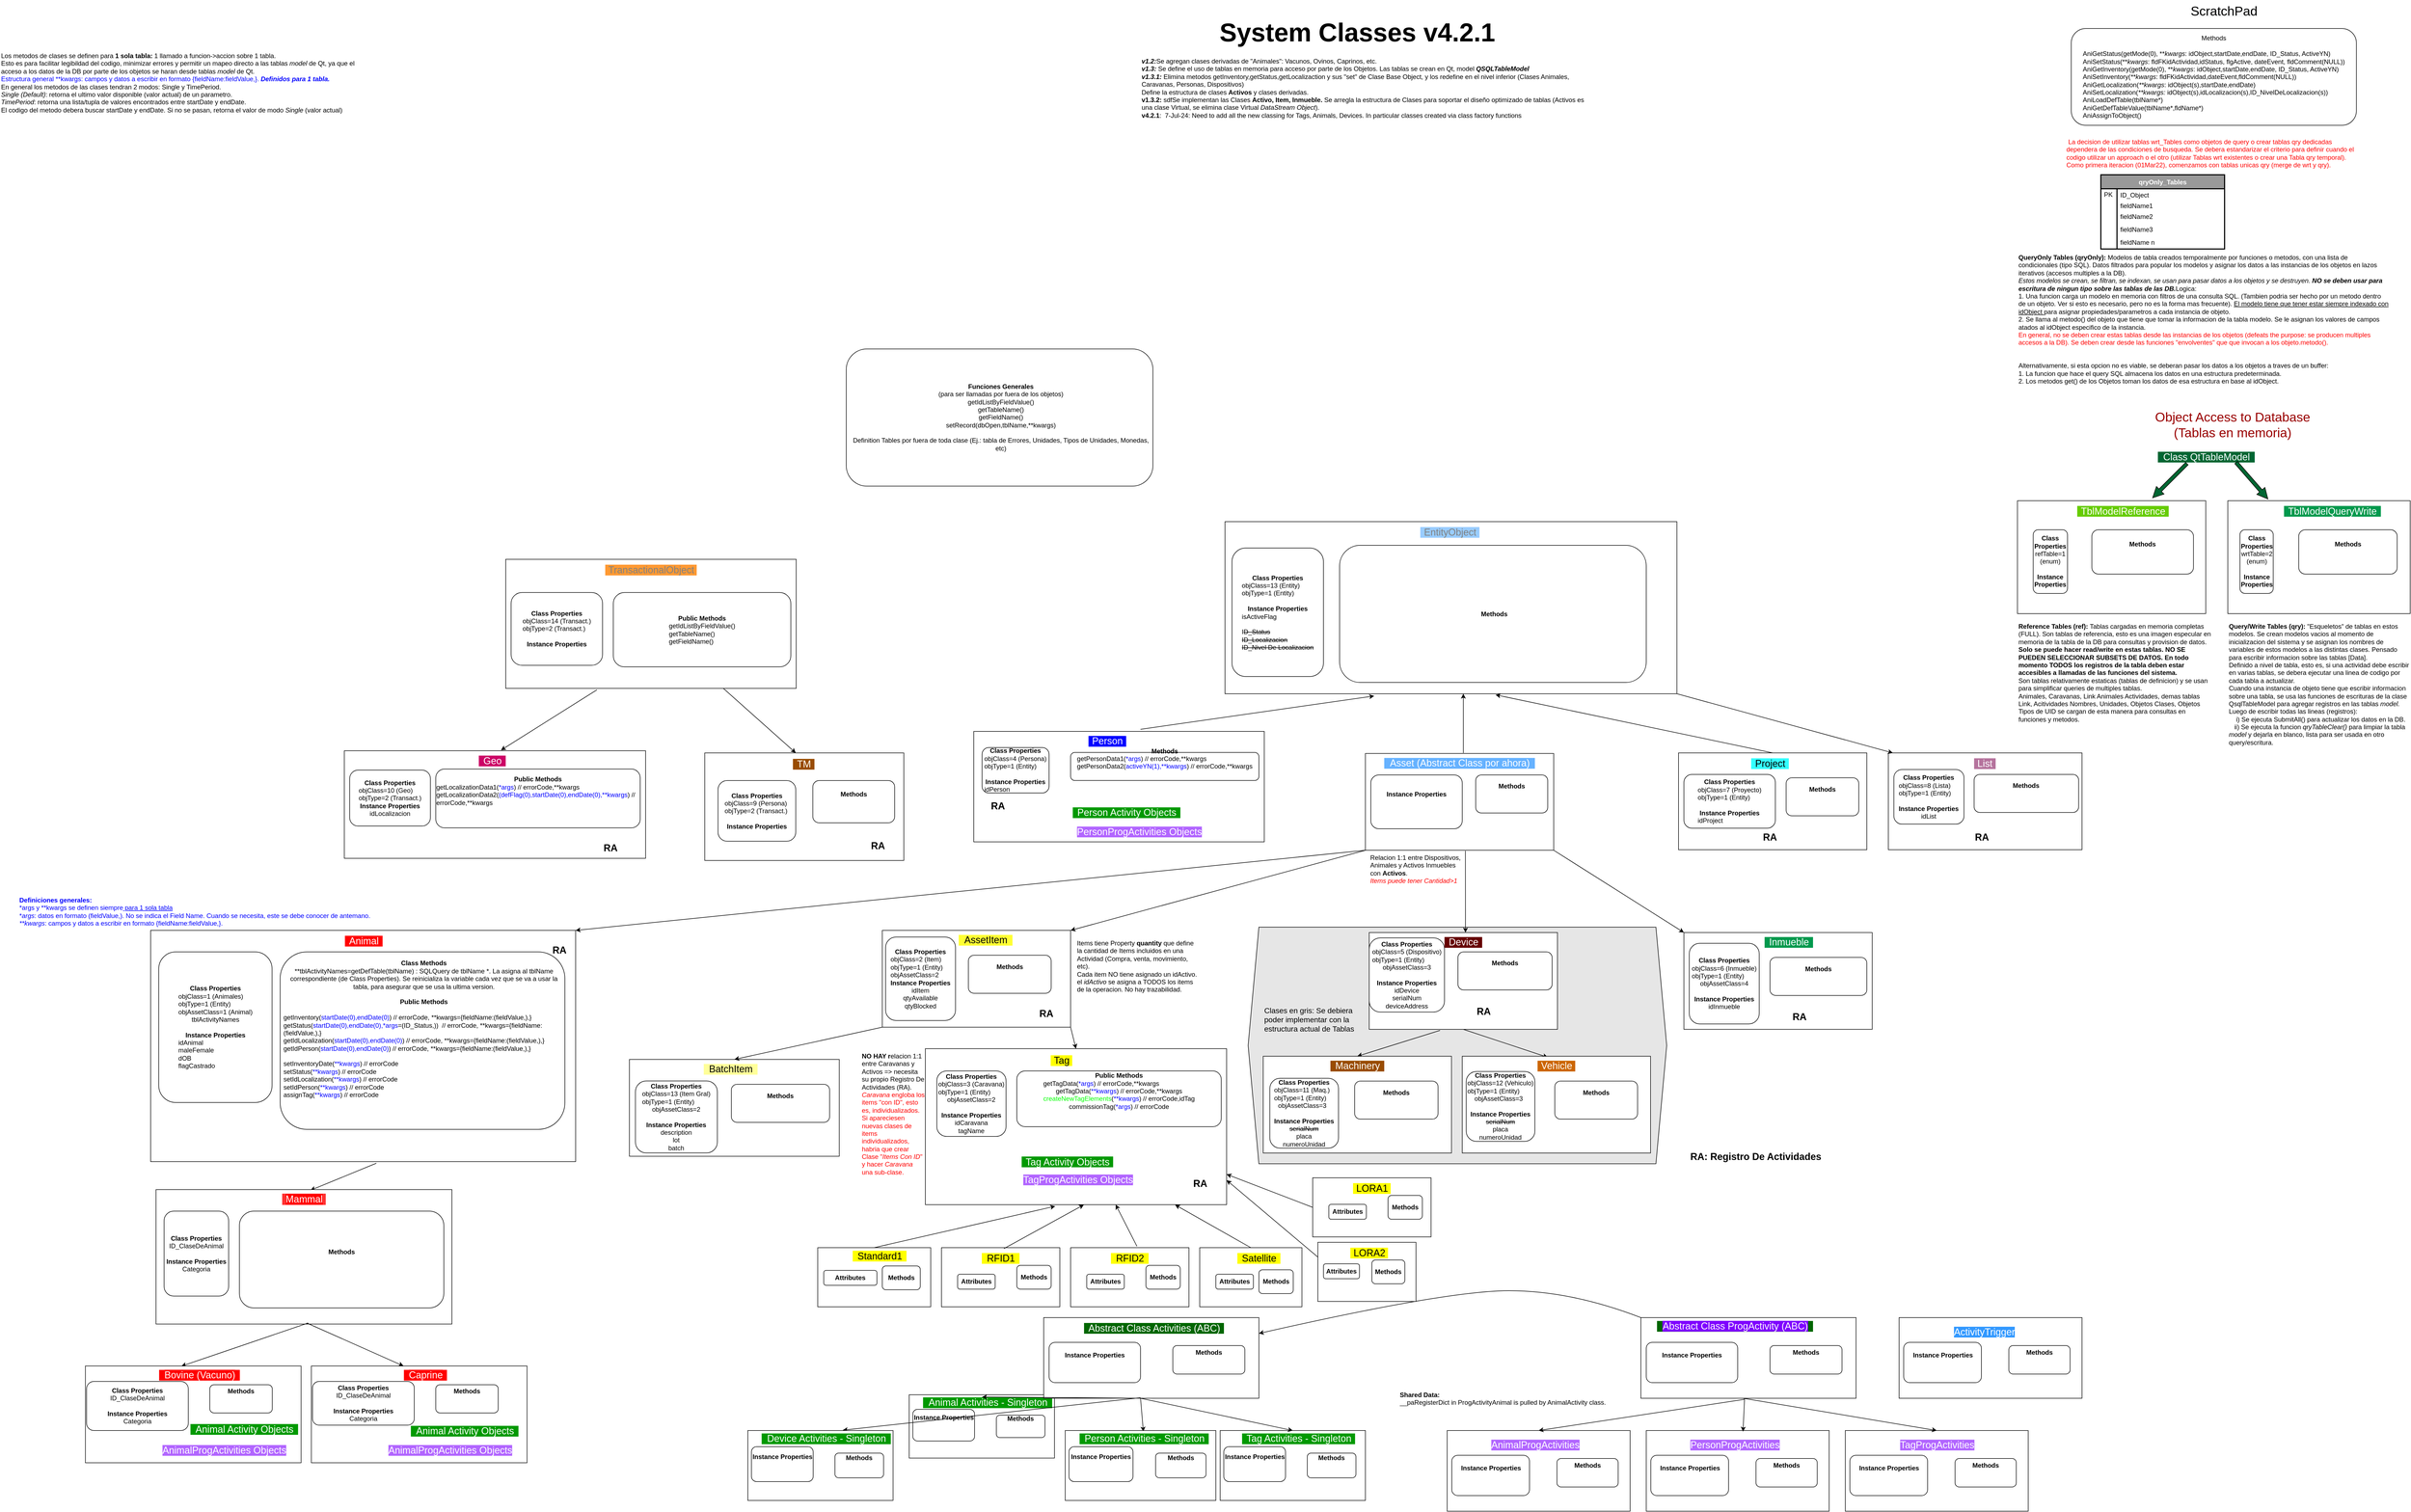 <mxfile version="14.1.8" type="device"><diagram id="fdhjhS6zL77uIq2nBlh7" name="Page-1"><mxGraphModel dx="1092" dy="494" grid="1" gridSize="10" guides="1" tooltips="1" connect="1" arrows="1" fold="1" page="1" pageScale="1" pageWidth="4600" pageHeight="3252" math="0" shadow="0"><root><mxCell id="0"/><mxCell id="1" parent="0"/><mxCell id="puqR2rGCZuOd2G9AwGx7-74" value="" style="shape=hexagon;perimeter=hexagonPerimeter2;whiteSpace=wrap;html=1;fixedSize=1;fillColor=#E6E6E6;fontColor=#000000;" parent="1" vertex="1"><mxGeometry x="2400" y="1754" width="778" height="440" as="geometry"/></mxCell><mxCell id="icqpPgD8Mg-9pw1l7L4M-5" value="Methods&lt;br&gt;&lt;br&gt;&lt;div style=&quot;text-align: left&quot;&gt;AniGetStatus(getMode(0),&amp;nbsp;**&lt;i&gt;kwargs&lt;/i&gt;: idObject,startDate,endDate, ID_Status, ActiveYN)&amp;nbsp;&lt;/div&gt;&lt;div style=&quot;text-align: left&quot;&gt;AniSetStatus(&lt;span&gt;**&lt;i&gt;kwargs&lt;/i&gt;: fldFKidActividad,idStatus, flgActive, dateEvent, fldComment(NULL)&lt;/span&gt;&lt;span&gt;)&lt;/span&gt;&lt;/div&gt;&lt;div style=&quot;text-align: left&quot;&gt;&lt;span&gt;AniGetInventory(&lt;/span&gt;getMode(0),&amp;nbsp;**&lt;i&gt;kwargs&lt;/i&gt;: idObject,startDate,endDate, ID_Status, ActiveYN&lt;span&gt;)&lt;/span&gt;&lt;/div&gt;&lt;div style=&quot;text-align: left&quot;&gt;AniSetInventory(&lt;i&gt;**kwargs&lt;/i&gt;: fldFKidActividad,dateEvent,fldComment(NULL))&lt;/div&gt;&lt;div style=&quot;text-align: left&quot;&gt;AniGetLocalization(&lt;span&gt;&lt;i&gt;**kwargs&lt;/i&gt;: idObject(s),startDate,endDate&lt;/span&gt;&lt;span&gt;)&lt;/span&gt;&lt;/div&gt;&lt;div style=&quot;text-align: left&quot;&gt;AniSetLocalization(&lt;i&gt;**kwargs: &lt;/i&gt;idObject(s),idLocalizacion(s),ID_NivelDeLocalizacion(s))&lt;/div&gt;&lt;div style=&quot;text-align: left&quot;&gt;&lt;span&gt;AniLoadDefTable(tblName*)&lt;/span&gt;&lt;/div&gt;&lt;div style=&quot;text-align: left&quot;&gt;&lt;span&gt;AniGetDefTableValue(tblName*,fldName*)&lt;/span&gt;&lt;/div&gt;&lt;div style=&quot;text-align: left&quot;&gt;&lt;span&gt;AniAssignToObject()&lt;/span&gt;&lt;/div&gt;" style="rounded=1;whiteSpace=wrap;html=1;" parent="1" vertex="1"><mxGeometry x="3930" y="83" width="530" height="180" as="geometry"/></mxCell><mxCell id="icqpPgD8Mg-9pw1l7L4M-6" value="&lt;span style=&quot;color: rgb(0 , 0 , 0) ; font-family: &amp;#34;helvetica&amp;#34; ; font-style: normal ; font-weight: 400 ; letter-spacing: normal ; text-align: center ; text-indent: 0px ; text-transform: none ; word-spacing: 0px ; background-color: rgb(248 , 249 , 250) ; display: inline ; float: none&quot;&gt;&lt;font style=&quot;font-size: 24px&quot;&gt;ScratchPad&lt;/font&gt;&lt;/span&gt;" style="text;whiteSpace=wrap;html=1;" parent="1" vertex="1"><mxGeometry x="4150" y="30" width="140" height="30" as="geometry"/></mxCell><mxCell id="oMBOg_jdXRZL4BcG6Kwr-44" value="qryOnly_Tables" style="swimlane;fontStyle=1;childLayout=stackLayout;horizontal=1;startSize=26;fillColor=#999999;horizontalStack=0;resizeParent=1;resizeLast=0;collapsible=1;marginBottom=0;swimlaneFillColor=#ffffff;align=center;shadow=0;fixDash=0;backgroundOutline=0;labelBorderColor=none;verticalAlign=middle;strokeWidth=2;fontColor=#FFFFFF;" parent="1" vertex="1"><mxGeometry x="3985" y="355" width="230" height="138" as="geometry"/></mxCell><mxCell id="oMBOg_jdXRZL4BcG6Kwr-45" value="ID_Object" style="shape=partialRectangle;top=0;left=0;right=0;bottom=0;align=left;verticalAlign=top;spacingTop=-2;fillColor=none;spacingLeft=34;spacingRight=4;overflow=hidden;rotatable=0;points=[[0,0.5],[1,0.5]];portConstraint=eastwest;dropTarget=0;strokeWidth=2;" parent="oMBOg_jdXRZL4BcG6Kwr-44" vertex="1"><mxGeometry y="26" width="230" height="20" as="geometry"/></mxCell><mxCell id="oMBOg_jdXRZL4BcG6Kwr-46" value="PK" style="shape=partialRectangle;top=0;left=0;bottom=0;fillColor=none;align=left;verticalAlign=middle;spacingLeft=4;spacingRight=4;overflow=hidden;rotatable=0;points=[];portConstraint=eastwest;part=1;strokeWidth=2;" parent="oMBOg_jdXRZL4BcG6Kwr-45" vertex="1" connectable="0"><mxGeometry width="30" height="20" as="geometry"/></mxCell><mxCell id="oMBOg_jdXRZL4BcG6Kwr-47" value="fieldName1" style="shape=partialRectangle;top=0;left=0;right=0;bottom=0;align=left;verticalAlign=top;spacingTop=-2;fillColor=none;spacingLeft=34;spacingRight=4;overflow=hidden;rotatable=0;points=[[0,0.5],[1,0.5]];portConstraint=eastwest;dropTarget=0;strokeWidth=2;" parent="oMBOg_jdXRZL4BcG6Kwr-44" vertex="1"><mxGeometry y="46" width="230" height="20" as="geometry"/></mxCell><mxCell id="oMBOg_jdXRZL4BcG6Kwr-48" value="" style="shape=partialRectangle;top=0;left=0;bottom=0;fillColor=none;align=left;verticalAlign=middle;spacingLeft=4;spacingRight=4;overflow=hidden;rotatable=0;points=[];portConstraint=eastwest;part=1;strokeWidth=2;" parent="oMBOg_jdXRZL4BcG6Kwr-47" vertex="1" connectable="0"><mxGeometry width="30" height="20" as="geometry"/></mxCell><mxCell id="oMBOg_jdXRZL4BcG6Kwr-49" value="fieldName2" style="shape=partialRectangle;top=0;left=0;right=0;bottom=0;align=left;verticalAlign=top;spacingTop=-2;fillColor=none;spacingLeft=34;spacingRight=4;overflow=hidden;rotatable=0;points=[[0,0.5],[1,0.5]];portConstraint=eastwest;dropTarget=0;strokeWidth=2;" parent="oMBOg_jdXRZL4BcG6Kwr-44" vertex="1"><mxGeometry y="66" width="230" height="24" as="geometry"/></mxCell><mxCell id="oMBOg_jdXRZL4BcG6Kwr-50" value="" style="shape=partialRectangle;top=0;left=0;bottom=0;fillColor=none;align=left;verticalAlign=middle;spacingLeft=4;spacingRight=4;overflow=hidden;rotatable=0;points=[];portConstraint=eastwest;part=1;strokeWidth=2;" parent="oMBOg_jdXRZL4BcG6Kwr-49" vertex="1" connectable="0"><mxGeometry width="30" height="24" as="geometry"/></mxCell><mxCell id="oMBOg_jdXRZL4BcG6Kwr-51" value="fieldName3" style="shape=partialRectangle;top=0;left=0;right=0;bottom=0;align=left;verticalAlign=top;spacingTop=-2;fillColor=none;spacingLeft=34;spacingRight=4;overflow=hidden;rotatable=0;points=[[0,0.5],[1,0.5]];portConstraint=eastwest;dropTarget=0;strokeWidth=2;" parent="oMBOg_jdXRZL4BcG6Kwr-44" vertex="1"><mxGeometry y="90" width="230" height="24" as="geometry"/></mxCell><mxCell id="oMBOg_jdXRZL4BcG6Kwr-52" value="" style="shape=partialRectangle;top=0;left=0;bottom=0;fillColor=none;align=left;verticalAlign=middle;spacingLeft=4;spacingRight=4;overflow=hidden;rotatable=0;points=[];portConstraint=eastwest;part=1;strokeWidth=2;" parent="oMBOg_jdXRZL4BcG6Kwr-51" vertex="1" connectable="0"><mxGeometry width="30" height="24" as="geometry"/></mxCell><mxCell id="oMBOg_jdXRZL4BcG6Kwr-53" value="fieldName n" style="shape=partialRectangle;top=0;left=0;right=0;bottom=0;align=left;verticalAlign=top;spacingTop=-2;fillColor=none;spacingLeft=34;spacingRight=4;overflow=hidden;rotatable=0;points=[[0,0.5],[1,0.5]];portConstraint=eastwest;dropTarget=0;strokeWidth=2;" parent="oMBOg_jdXRZL4BcG6Kwr-44" vertex="1"><mxGeometry y="114" width="230" height="24" as="geometry"/></mxCell><mxCell id="oMBOg_jdXRZL4BcG6Kwr-54" value="" style="shape=partialRectangle;top=0;left=0;bottom=0;fillColor=none;align=left;verticalAlign=middle;spacingLeft=4;spacingRight=4;overflow=hidden;rotatable=0;points=[];portConstraint=eastwest;part=1;strokeWidth=2;" parent="oMBOg_jdXRZL4BcG6Kwr-53" vertex="1" connectable="0"><mxGeometry width="30" height="24" as="geometry"/></mxCell><mxCell id="oMBOg_jdXRZL4BcG6Kwr-55" value="&lt;div style=&quot;color: rgb(0 , 0 , 0) ; font-family: &amp;#34;helvetica&amp;#34; ; font-size: 12px ; font-style: normal ; font-weight: 400 ; letter-spacing: normal ; text-align: left ; text-indent: 0px ; text-transform: none ; word-spacing: 0px ; background-color: rgb(248 , 249 , 250)&quot;&gt;&lt;/div&gt;&lt;b&gt;&amp;nbsp;&lt;/b&gt;&lt;span style=&quot;color: rgb(255 , 0 , 0) ; font-family: &amp;#34;helvetica&amp;#34;&quot;&gt;La decision de utilizar tablas wrt_Tables como objetos de query o crear tablas qry dedicadas dependera de las condiciones de busqueda. Se debera estandarizar el criterio para definir cuando el codigo utilizar un approach o el otro (utilizar Tablas wrt existentes o crear una Tabla qry temporal). Como primera iteracion (01Mar22), comenzamos con tablas unicas qry (merge de wrt y qry).&lt;/span&gt;" style="text;whiteSpace=wrap;html=1;" parent="1" vertex="1"><mxGeometry x="3918.75" y="280" width="552.5" height="60" as="geometry"/></mxCell><mxCell id="oMBOg_jdXRZL4BcG6Kwr-56" value="&lt;div&gt;&lt;font face=&quot;helvetica&quot;&gt;&lt;b&gt;QueryOnly Tables (qryOnly): &lt;/b&gt;Modelos de tabla creados temporalmente por funciones o metodos, con una lista de condicionales (tipo SQL). Datos filtrados para popular los modelos y asignar los datos a las instancias de los objetos en lazos iterativos (accesos multiples a la DB).&amp;nbsp;&lt;/font&gt;&lt;/div&gt;&lt;div&gt;&lt;font face=&quot;helvetica&quot;&gt;&lt;i&gt;Estos modelos se crean, se filtran, se indexan, se usan para pasar datos a los objetos y se destruyen.&lt;/i&gt;&lt;b style=&quot;font-style: italic&quot;&gt; NO se deben usar para escritura de ningun tipo sobre las tablas de las DB.&lt;/b&gt;Logica:&lt;/font&gt;&lt;/div&gt;&lt;div&gt;&lt;font face=&quot;helvetica&quot;&gt;1. Una funcion carga un modelo en memoria con filtros de una consulta SQL. (Tambien podria ser hecho por un metodo dentro de un objeto. Ver si esto es necesario, pero no es la forma mas frecuente). &lt;u&gt;El modelo tiene que tener estar siempre indexado con idObject &lt;/u&gt;para asignar propiedades/parametros a cada instancia de objeto.&lt;/font&gt;&lt;/div&gt;&lt;div&gt;&lt;font face=&quot;helvetica&quot;&gt;2. Se llama al metodo() del objeto que tiene que tomar la informacion de la tabla modelo. Se le asignan los valores de campos atados al idObject especifico de la instancia.&lt;/font&gt;&lt;/div&gt;&lt;div&gt;&lt;font face=&quot;helvetica&quot; color=&quot;#ff0000&quot;&gt;En general, no se deben crear estas tablas desde las instancias de los objetos (defeats the purpose: se producen multiples accesos a la DB). Se deben crear desde las funciones &quot;envolventes&quot; que que invocan a los objeto.metodo().&lt;/font&gt;&lt;/div&gt;&lt;div&gt;&lt;br&gt;&lt;/div&gt;&lt;div&gt;&lt;font face=&quot;helvetica&quot;&gt;&lt;br&gt;&lt;/font&gt;&lt;/div&gt;&lt;div&gt;&lt;font face=&quot;helvetica&quot;&gt;Alternativamente, si esta opcion no es viable, se deberan pasar los datos a los objetos a traves de un buffer:&lt;/font&gt;&lt;/div&gt;&lt;div&gt;&lt;font face=&quot;helvetica&quot;&gt;1. La funcion que hace el query SQL almacena los datos en una estructura predeterminada.&lt;/font&gt;&lt;/div&gt;&lt;div&gt;&lt;font face=&quot;helvetica&quot;&gt;2. Los metodos get() de los Objetos toman los datos de esa estructura en base al idObject.&lt;/font&gt;&lt;/div&gt;" style="text;whiteSpace=wrap;html=1;align=left;" parent="1" vertex="1"><mxGeometry x="3830" y="495" width="690" height="272" as="geometry"/></mxCell><mxCell id="puqR2rGCZuOd2G9AwGx7-3" value="" style="group;spacingTop=0;" parent="1" vertex="1" connectable="0"><mxGeometry x="2618" y="1431" width="350" height="180" as="geometry"/></mxCell><mxCell id="puqR2rGCZuOd2G9AwGx7-4" value="" style="rounded=0;whiteSpace=wrap;html=1;spacingBottom=-5;" parent="puqR2rGCZuOd2G9AwGx7-3" vertex="1"><mxGeometry width="350" height="180" as="geometry"/></mxCell><mxCell id="puqR2rGCZuOd2G9AwGx7-5" value="&lt;b style=&quot;line-height: 100%&quot;&gt;Methods&lt;br&gt;&lt;/b&gt;&lt;br&gt;&lt;div style=&quot;text-align: left&quot;&gt;&lt;br&gt;&lt;/div&gt;" style="rounded=1;whiteSpace=wrap;html=1;" parent="puqR2rGCZuOd2G9AwGx7-3" vertex="1"><mxGeometry x="205" y="40" width="133.89" height="70.71" as="geometry"/></mxCell><mxCell id="puqR2rGCZuOd2G9AwGx7-7" value="&lt;font color=&quot;#ffffff&quot;&gt;&lt;span style=&quot;font-size: 18px&quot;&gt;Asset (Abstract Class por ahora)&lt;/span&gt;&lt;/font&gt;" style="text;html=1;align=center;verticalAlign=middle;resizable=0;points=[];autosize=1;fillColor=#66B2FF;" parent="puqR2rGCZuOd2G9AwGx7-3" vertex="1"><mxGeometry x="35.0" y="8.357" width="280" height="20" as="geometry"/></mxCell><mxCell id="GPPxOyLHS5sZH9lbrh8y-52" value="&lt;div&gt;&lt;b&gt;Instance Properties&lt;/b&gt;&lt;/div&gt;&lt;br&gt;&lt;div style=&quot;text-align: left&quot;&gt;&lt;span&gt;&lt;br&gt;&lt;/span&gt;&lt;/div&gt;" style="rounded=1;whiteSpace=wrap;html=1;spacingLeft=0;spacingRight=0;" parent="puqR2rGCZuOd2G9AwGx7-3" vertex="1"><mxGeometry x="10" y="40" width="170" height="100" as="geometry"/></mxCell><mxCell id="puqR2rGCZuOd2G9AwGx7-18" value="" style="group;spacingTop=0;" parent="1" vertex="1" connectable="0"><mxGeometry x="3210" y="1764" width="350" height="180" as="geometry"/></mxCell><mxCell id="puqR2rGCZuOd2G9AwGx7-19" value="" style="rounded=0;whiteSpace=wrap;html=1;spacingBottom=-5;" parent="puqR2rGCZuOd2G9AwGx7-18" vertex="1"><mxGeometry width="350" height="180" as="geometry"/></mxCell><mxCell id="puqR2rGCZuOd2G9AwGx7-20" value="&lt;b style=&quot;line-height: 100%&quot;&gt;Methods&lt;br&gt;&lt;/b&gt;&lt;br&gt;&lt;div style=&quot;text-align: left&quot;&gt;&lt;br&gt;&lt;/div&gt;" style="rounded=1;whiteSpace=wrap;html=1;" parent="puqR2rGCZuOd2G9AwGx7-18" vertex="1"><mxGeometry x="160" y="46.29" width="180" height="70.71" as="geometry"/></mxCell><mxCell id="puqR2rGCZuOd2G9AwGx7-21" value="&lt;b&gt;Class Properties&lt;/b&gt;&lt;br&gt;&lt;div style=&quot;text-align: left&quot;&gt;objClass=6 (Inmueble)&lt;/div&gt;&lt;div style=&quot;text-align: left&quot;&gt;objType=1 (Entity)&lt;/div&gt;&lt;span style=&quot;text-align: left&quot;&gt;objAssetClass=4&lt;/span&gt;&lt;br&gt;&lt;b&gt;&lt;br&gt;Instance Properties&lt;br&gt;&lt;/b&gt;&lt;span style=&quot;text-align: left&quot;&gt;idInmueble&lt;/span&gt;&lt;b&gt;&lt;br&gt;&lt;/b&gt;" style="rounded=1;whiteSpace=wrap;html=1;" parent="puqR2rGCZuOd2G9AwGx7-18" vertex="1"><mxGeometry x="10" y="20" width="130" height="150" as="geometry"/></mxCell><mxCell id="puqR2rGCZuOd2G9AwGx7-22" value="&lt;font color=&quot;#ffffff&quot;&gt;&lt;span style=&quot;font-size: 18px&quot;&gt;Inmueble&lt;/span&gt;&lt;/font&gt;" style="text;html=1;align=center;verticalAlign=middle;resizable=0;points=[];autosize=1;fillColor=#00994D;" parent="puqR2rGCZuOd2G9AwGx7-18" vertex="1"><mxGeometry x="150.0" y="8.357" width="90" height="20" as="geometry"/></mxCell><mxCell id="KR6P8Sbic2wGEVxKx3LG-12" value="&lt;b&gt;&lt;font style=&quot;font-size: 18px&quot;&gt;RA&lt;/font&gt;&lt;/b&gt;" style="text;whiteSpace=wrap;html=1;fontColor=#000000;" parent="puqR2rGCZuOd2G9AwGx7-18" vertex="1"><mxGeometry x="200.0" y="140" width="40" height="30" as="geometry"/></mxCell><mxCell id="puqR2rGCZuOd2G9AwGx7-23" value="" style="group;spacingTop=0;" parent="1" vertex="1" connectable="0"><mxGeometry x="2625" y="1764" width="350" height="180" as="geometry"/></mxCell><mxCell id="puqR2rGCZuOd2G9AwGx7-24" value="" style="rounded=0;whiteSpace=wrap;html=1;spacingBottom=-5;" parent="puqR2rGCZuOd2G9AwGx7-23" vertex="1"><mxGeometry width="350" height="180" as="geometry"/></mxCell><mxCell id="puqR2rGCZuOd2G9AwGx7-25" value="&lt;b style=&quot;line-height: 100%&quot;&gt;Methods&lt;br&gt;&lt;/b&gt;&lt;br&gt;&lt;div style=&quot;text-align: left&quot;&gt;&lt;br&gt;&lt;/div&gt;" style="rounded=1;whiteSpace=wrap;html=1;" parent="puqR2rGCZuOd2G9AwGx7-23" vertex="1"><mxGeometry x="165" y="36" width="175" height="70.71" as="geometry"/></mxCell><mxCell id="puqR2rGCZuOd2G9AwGx7-26" value="&lt;b&gt;Class Properties&lt;/b&gt;&lt;br&gt;&lt;div style=&quot;text-align: left&quot;&gt;objClass=5 (Dispositivo)&lt;/div&gt;&lt;div style=&quot;text-align: left&quot;&gt;objType=1 (Entity)&lt;/div&gt;&lt;span style=&quot;text-align: left&quot;&gt;objAssetClass=3&lt;/span&gt;&lt;br&gt;&lt;b&gt;&lt;br&gt;Instance Properties&lt;/b&gt;&lt;br&gt;idDevice&lt;br&gt;serialNum&lt;br&gt;deviceAddress" style="rounded=1;whiteSpace=wrap;html=1;" parent="puqR2rGCZuOd2G9AwGx7-23" vertex="1"><mxGeometry y="10" width="140" height="137.86" as="geometry"/></mxCell><mxCell id="puqR2rGCZuOd2G9AwGx7-27" value="&lt;font color=&quot;#ffffff&quot;&gt;&lt;span style=&quot;font-size: 18px&quot;&gt;Device&lt;/span&gt;&lt;/font&gt;" style="text;html=1;align=center;verticalAlign=middle;resizable=0;points=[];autosize=1;fillColor=#660000;" parent="puqR2rGCZuOd2G9AwGx7-23" vertex="1"><mxGeometry x="140.0" y="8.357" width="70" height="20" as="geometry"/></mxCell><mxCell id="KR6P8Sbic2wGEVxKx3LG-13" value="&lt;b&gt;&lt;font style=&quot;font-size: 18px&quot;&gt;RA&lt;/font&gt;&lt;/b&gt;" style="text;whiteSpace=wrap;html=1;fontColor=#000000;" parent="puqR2rGCZuOd2G9AwGx7-23" vertex="1"><mxGeometry x="198" y="130" width="40" height="30" as="geometry"/></mxCell><mxCell id="puqR2rGCZuOd2G9AwGx7-59" value="" style="endArrow=classic;html=1;fontColor=#000000;exitX=0.531;exitY=1.006;exitDx=0;exitDy=0;exitPerimeter=0;" parent="puqR2rGCZuOd2G9AwGx7-23" source="puqR2rGCZuOd2G9AwGx7-4" edge="1"><mxGeometry width="50" height="50" relative="1" as="geometry"><mxPoint x="183" y="-319" as="sourcePoint"/><mxPoint x="179" as="targetPoint"/></mxGeometry></mxCell><mxCell id="puqR2rGCZuOd2G9AwGx7-28" value="" style="group;spacingTop=0;" parent="1" vertex="1" connectable="0"><mxGeometry x="1720" y="1760" width="350" height="180" as="geometry"/></mxCell><mxCell id="puqR2rGCZuOd2G9AwGx7-29" value="" style="rounded=0;whiteSpace=wrap;html=1;spacingBottom=-5;" parent="puqR2rGCZuOd2G9AwGx7-28" vertex="1"><mxGeometry width="350" height="180" as="geometry"/></mxCell><mxCell id="puqR2rGCZuOd2G9AwGx7-30" value="&lt;b style=&quot;line-height: 100%&quot;&gt;Methods&lt;br&gt;&lt;/b&gt;&lt;br&gt;&lt;div style=&quot;text-align: left&quot;&gt;&lt;br&gt;&lt;/div&gt;" style="rounded=1;whiteSpace=wrap;html=1;" parent="puqR2rGCZuOd2G9AwGx7-28" vertex="1"><mxGeometry x="160" y="46.29" width="153.89" height="70.71" as="geometry"/></mxCell><mxCell id="puqR2rGCZuOd2G9AwGx7-31" value="&lt;b&gt;Class Properties&lt;/b&gt;&lt;br&gt;&lt;div style=&quot;text-align: left&quot;&gt;objClass=2 (Item)&lt;/div&gt;&lt;div style=&quot;text-align: left&quot;&gt;objType=1 (Entity)&lt;/div&gt;&lt;div style=&quot;text-align: left&quot;&gt;objAssetClass=2&lt;/div&gt;&lt;b&gt;Instance Properties&lt;br&gt;&lt;/b&gt;idItem&lt;br&gt;qtyAvailable&lt;br&gt;qtyBlocked&lt;br&gt;" style="rounded=1;whiteSpace=wrap;html=1;" parent="puqR2rGCZuOd2G9AwGx7-28" vertex="1"><mxGeometry x="6.11" y="12.4" width="130" height="155.21" as="geometry"/></mxCell><mxCell id="puqR2rGCZuOd2G9AwGx7-32" value="&lt;span style=&quot;font-size: 18px&quot;&gt;AssetItem&lt;/span&gt;" style="text;html=1;align=center;verticalAlign=middle;resizable=0;points=[];autosize=1;fillColor=#FFFF33;" parent="puqR2rGCZuOd2G9AwGx7-28" vertex="1"><mxGeometry x="142.0" y="8.357" width="100" height="20" as="geometry"/></mxCell><mxCell id="KR6P8Sbic2wGEVxKx3LG-11" value="&lt;b&gt;&lt;font style=&quot;font-size: 18px&quot;&gt;RA&lt;/font&gt;&lt;/b&gt;" style="text;whiteSpace=wrap;html=1;fontColor=#000000;" parent="puqR2rGCZuOd2G9AwGx7-28" vertex="1"><mxGeometry x="290" y="137.61" width="40" height="30" as="geometry"/></mxCell><mxCell id="puqR2rGCZuOd2G9AwGx7-39" value="" style="group;spacingTop=0;" parent="1" vertex="1" connectable="0"><mxGeometry x="1800" y="1980" width="560" height="290" as="geometry"/></mxCell><mxCell id="puqR2rGCZuOd2G9AwGx7-40" value="" style="rounded=0;whiteSpace=wrap;html=1;spacingBottom=-5;" parent="puqR2rGCZuOd2G9AwGx7-39" vertex="1"><mxGeometry width="560" height="290" as="geometry"/></mxCell><mxCell id="puqR2rGCZuOd2G9AwGx7-41" value="&lt;b style=&quot;line-height: 12px&quot;&gt;Public Methods&lt;br&gt;&lt;/b&gt;&lt;div style=&quot;text-align: left&quot;&gt;getTagData(&lt;font color=&quot;#0000ff&quot; face=&quot;helvetica&quot;&gt;*args&lt;/font&gt;) // errorCode,**kwargs&lt;/div&gt;&lt;div&gt;&lt;div&gt;getTagData(&lt;font color=&quot;#0000ff&quot; face=&quot;helvetica&quot;&gt;**kwargs&lt;/font&gt;) // errorCode,**kwargs&lt;/div&gt;&lt;div&gt;&lt;div&gt;&lt;font color=&quot;#00ff00&quot;&gt;createNewTagElements&lt;/font&gt;(&lt;font color=&quot;#0000ff&quot; face=&quot;helvetica&quot;&gt;**kwargs&lt;/font&gt;) // errorCode,idTag&lt;/div&gt;&lt;div&gt;&lt;span style=&quot;text-align: left&quot;&gt;commissionTag(&lt;/span&gt;&lt;font color=&quot;#0000ff&quot; face=&quot;helvetica&quot; style=&quot;text-align: left&quot;&gt;*args&lt;/font&gt;&lt;span style=&quot;text-align: left&quot;&gt;) // errorCode&lt;/span&gt;&lt;br&gt;&lt;/div&gt;&lt;div&gt;&lt;br&gt;&lt;/div&gt;&lt;/div&gt;&lt;/div&gt;&lt;div style=&quot;text-align: left&quot;&gt;&lt;br&gt;&lt;/div&gt;" style="rounded=1;whiteSpace=wrap;html=1;" parent="puqR2rGCZuOd2G9AwGx7-39" vertex="1"><mxGeometry x="170" y="41.407" width="380" height="103.593" as="geometry"/></mxCell><mxCell id="puqR2rGCZuOd2G9AwGx7-42" value="&lt;b&gt;Class Properties&lt;br&gt;&lt;/b&gt;&lt;div style=&quot;text-align: left&quot;&gt;objClass=3 (Caravana)&lt;/div&gt;&lt;div style=&quot;text-align: left&quot;&gt;objType=1 (Entity)&lt;/div&gt;&lt;span style=&quot;text-align: left&quot;&gt;objAssetClass=2&lt;/span&gt;&lt;br&gt;&lt;b&gt;&lt;br&gt;Instance Properties&lt;br&gt;&lt;/b&gt;idCaravana&lt;br&gt;tagName" style="rounded=1;whiteSpace=wrap;html=1;" parent="puqR2rGCZuOd2G9AwGx7-39" vertex="1"><mxGeometry x="21.33" y="41.407" width="128.67" height="121.718" as="geometry"/></mxCell><mxCell id="puqR2rGCZuOd2G9AwGx7-43" value="&lt;font&gt;&lt;span style=&quot;font-size: 18px&quot;&gt;Tag&lt;/span&gt;&lt;/font&gt;" style="text;html=1;align=center;verticalAlign=middle;resizable=0;points=[];autosize=1;fillColor=#FFFF00;" parent="puqR2rGCZuOd2G9AwGx7-39" vertex="1"><mxGeometry x="233.001" y="12.202" width="40" height="20" as="geometry"/></mxCell><mxCell id="puqR2rGCZuOd2G9AwGx7-53" value="&lt;b&gt;&lt;font style=&quot;font-size: 18px&quot;&gt;RA&lt;/font&gt;&lt;/b&gt;" style="text;whiteSpace=wrap;html=1;fontColor=#000000;" parent="puqR2rGCZuOd2G9AwGx7-39" vertex="1"><mxGeometry x="496.0" y="233.51" width="64.0" height="43.802" as="geometry"/></mxCell><mxCell id="ggJLLvztjqpHz1Arvx_8-12" value="" style="group;spacingTop=0;" parent="puqR2rGCZuOd2G9AwGx7-39" vertex="1" connectable="0"><mxGeometry x="-30" y="643.438" width="270" height="117.812" as="geometry"/></mxCell><mxCell id="ggJLLvztjqpHz1Arvx_8-13" value="" style="rounded=0;whiteSpace=wrap;html=1;spacingBottom=-5;" parent="ggJLLvztjqpHz1Arvx_8-12" vertex="1"><mxGeometry width="270" height="117.812" as="geometry"/></mxCell><mxCell id="ggJLLvztjqpHz1Arvx_8-14" value="&lt;b style=&quot;line-height: 100%&quot;&gt;Methods&lt;br&gt;&lt;/b&gt;&lt;br&gt;&lt;div style=&quot;text-align: left&quot;&gt;&lt;br&gt;&lt;/div&gt;" style="rounded=1;whiteSpace=wrap;html=1;" parent="ggJLLvztjqpHz1Arvx_8-12" vertex="1"><mxGeometry x="162" y="38.062" width="90.376" height="41.653" as="geometry"/></mxCell><mxCell id="ggJLLvztjqpHz1Arvx_8-15" value="&lt;font color=&quot;#ffffff&quot;&gt;&lt;span style=&quot;font-size: 18px&quot;&gt;Animal Activities - Singleton&lt;/span&gt;&lt;/font&gt;" style="text;html=1;align=center;verticalAlign=middle;resizable=0;points=[];autosize=1;fillColor=#009900;" parent="ggJLLvztjqpHz1Arvx_8-12" vertex="1"><mxGeometry x="25.75" y="4.923" width="240" height="20" as="geometry"/></mxCell><mxCell id="ggJLLvztjqpHz1Arvx_8-16" value="&lt;div&gt;&lt;b&gt;Instance Properties&lt;/b&gt;&lt;/div&gt;&lt;br&gt;&lt;div style=&quot;text-align: left&quot;&gt;&lt;span&gt;&lt;br&gt;&lt;/span&gt;&lt;/div&gt;" style="rounded=1;whiteSpace=wrap;html=1;spacingLeft=0;spacingRight=0;" parent="ggJLLvztjqpHz1Arvx_8-12" vertex="1"><mxGeometry x="6.75" y="27.188" width="114.75" height="58.906" as="geometry"/></mxCell><mxCell id="n9q1JxxtDQMeIQrL_3ZD-55" value="" style="group;spacingTop=0;" parent="puqR2rGCZuOd2G9AwGx7-39" vertex="1" connectable="0"><mxGeometry x="120" y="199.375" width="260" height="27.188" as="geometry"/></mxCell><mxCell id="n9q1JxxtDQMeIQrL_3ZD-57" value="&lt;font color=&quot;#ffffff&quot;&gt;&lt;span style=&quot;font-size: 18px&quot;&gt;Tag Activity Objects&lt;/span&gt;&lt;/font&gt;" style="text;html=1;align=center;verticalAlign=middle;resizable=0;points=[];autosize=1;fillColor=#009900;" parent="n9q1JxxtDQMeIQrL_3ZD-55" vertex="1"><mxGeometry x="59.056" y="1.136" width="170" height="20" as="geometry"/></mxCell><mxCell id="n9q1JxxtDQMeIQrL_3ZD-70" value="&lt;span style=&quot;color: rgb(255 , 255 , 255) ; font-family: &amp;#34;helvetica&amp;#34; ; font-size: 18px ; font-style: normal ; font-weight: 400 ; letter-spacing: normal ; text-align: center ; text-indent: 0px ; text-transform: none ; word-spacing: 0px ; background-color: rgb(178 , 102 , 255) ; display: inline ; float: none&quot;&gt;TagProgActivities Objects&lt;/span&gt;" style="text;whiteSpace=wrap;html=1;" parent="puqR2rGCZuOd2G9AwGx7-39" vertex="1"><mxGeometry x="180" y="226.562" width="260" height="27.188" as="geometry"/></mxCell><mxCell id="puqR2rGCZuOd2G9AwGx7-58" value="" style="endArrow=classic;html=1;fontColor=#000000;exitX=1;exitY=1;exitDx=0;exitDy=0;entryX=0.5;entryY=0;entryDx=0;entryDy=0;" parent="1" source="puqR2rGCZuOd2G9AwGx7-29" target="puqR2rGCZuOd2G9AwGx7-40" edge="1"><mxGeometry width="50" height="50" relative="1" as="geometry"><mxPoint x="2155" y="1940" as="sourcePoint"/><mxPoint x="2090" y="1999" as="targetPoint"/></mxGeometry></mxCell><mxCell id="puqR2rGCZuOd2G9AwGx7-60" value="" style="endArrow=classic;html=1;fontColor=#000000;entryX=0;entryY=0;entryDx=0;entryDy=0;exitX=1;exitY=1;exitDx=0;exitDy=0;" parent="1" source="puqR2rGCZuOd2G9AwGx7-4" target="puqR2rGCZuOd2G9AwGx7-19" edge="1"><mxGeometry width="50" height="50" relative="1" as="geometry"><mxPoint x="2970.15" y="1689.92" as="sourcePoint"/><mxPoint x="2850" y="1780" as="targetPoint"/></mxGeometry></mxCell><mxCell id="puqR2rGCZuOd2G9AwGx7-62" value="" style="endArrow=classic;html=1;fontColor=#000000;entryX=1;entryY=0;entryDx=0;entryDy=0;exitX=0;exitY=1;exitDx=0;exitDy=0;" parent="1" source="puqR2rGCZuOd2G9AwGx7-4" target="puqR2rGCZuOd2G9AwGx7-29" edge="1"><mxGeometry width="50" height="50" relative="1" as="geometry"><mxPoint x="2545.15" y="1959.46" as="sourcePoint"/><mxPoint x="2543.75" y="2006.94" as="targetPoint"/></mxGeometry></mxCell><mxCell id="puqR2rGCZuOd2G9AwGx7-64" value="" style="endArrow=classic;html=1;fontColor=#000000;entryX=0.5;entryY=0;entryDx=0;entryDy=0;exitX=0.376;exitY=1.011;exitDx=0;exitDy=0;exitPerimeter=0;" parent="1" source="puqR2rGCZuOd2G9AwGx7-24" target="puqR2rGCZuOd2G9AwGx7-34" edge="1"><mxGeometry width="50" height="50" relative="1" as="geometry"><mxPoint x="2788" y="1944" as="sourcePoint"/><mxPoint x="2821.75" y="1780.94" as="targetPoint"/></mxGeometry></mxCell><mxCell id="puqR2rGCZuOd2G9AwGx7-65" value="&lt;font face=&quot;helvetica&quot;&gt;Relacion 1:1 entre Dispositivos, Animales y Activos Inmuebles con &lt;b&gt;Activos&lt;/b&gt;.&lt;br&gt;&lt;i&gt;&lt;font color=&quot;#ff0000&quot;&gt;Items puede tener Cantidad&amp;gt;1&lt;/font&gt;&lt;/i&gt;&lt;/font&gt;" style="text;whiteSpace=wrap;html=1;align=left;" parent="1" vertex="1"><mxGeometry x="2625" y="1611" width="175" height="80" as="geometry"/></mxCell><mxCell id="puqR2rGCZuOd2G9AwGx7-66" value="&lt;font face=&quot;helvetica&quot;&gt;Items tiene Property &lt;b&gt;quantity &lt;/b&gt;que define la cantidad de Items incluidos en una Actividad (Compra, venta, movimiento, etc).&amp;nbsp;&lt;br&gt;&lt;/font&gt;Cada item NO tiene asignado un idActivo. el &lt;i&gt;idActivo &lt;/i&gt;se asigna a TODOS los items de la operacion. No hay trazabilidad." style="text;whiteSpace=wrap;html=1;align=left;" parent="1" vertex="1"><mxGeometry x="2080" y="1770" width="230" height="130" as="geometry"/></mxCell><mxCell id="puqR2rGCZuOd2G9AwGx7-73" value="" style="endArrow=classic;html=1;fontColor=#000000;entryX=0.454;entryY=0.011;entryDx=0;entryDy=0;exitX=0.5;exitY=1;exitDx=0;exitDy=0;entryPerimeter=0;" parent="1" source="puqR2rGCZuOd2G9AwGx7-24" target="puqR2rGCZuOd2G9AwGx7-69" edge="1"><mxGeometry width="50" height="50" relative="1" as="geometry"><mxPoint x="2779.1" y="1957.24" as="sourcePoint"/><mxPoint x="2613" y="2004" as="targetPoint"/></mxGeometry></mxCell><mxCell id="KR6P8Sbic2wGEVxKx3LG-9" value="" style="group;strokeColor=#0e8088;fillColor=#B0E3E6;opacity=0;" parent="1" vertex="1" connectable="0"><mxGeometry x="360" y="1760" width="790" height="430" as="geometry"/></mxCell><mxCell id="KR6P8Sbic2wGEVxKx3LG-8" value="" style="rounded=0;whiteSpace=wrap;html=1;" parent="KR6P8Sbic2wGEVxKx3LG-9" vertex="1"><mxGeometry width="790" height="430" as="geometry"/></mxCell><mxCell id="H2BA0v4h0PGtRMUGNNoP-2" value="&lt;b&gt;Class Properties&lt;/b&gt;&lt;br&gt;&lt;div style=&quot;text-align: left&quot;&gt;&lt;span&gt;objClass=1 (Animales)&lt;/span&gt;&lt;/div&gt;&lt;div style=&quot;text-align: left&quot;&gt;&lt;span&gt;objType=1 (Entity)&lt;/span&gt;&lt;/div&gt;&lt;div style=&quot;text-align: left&quot;&gt;objAssetClass=1 (Animal)&lt;/div&gt;&lt;div style=&quot;text-align: left&quot;&gt;&lt;/div&gt;tblActivityNames&lt;br&gt;&lt;br&gt;&lt;b&gt;Instance Properties&lt;/b&gt;&lt;br&gt;&lt;div style=&quot;text-align: left&quot;&gt;&lt;span&gt;idAnimal&lt;/span&gt;&lt;/div&gt;&lt;div style=&quot;text-align: left&quot;&gt;maleFemale&lt;/div&gt;&lt;div style=&quot;text-align: left&quot;&gt;dOB&lt;/div&gt;&lt;div style=&quot;text-align: left&quot;&gt;&lt;span&gt;flagCastrado&lt;/span&gt;&lt;/div&gt;" style="rounded=1;whiteSpace=wrap;html=1;" parent="KR6P8Sbic2wGEVxKx3LG-9" vertex="1"><mxGeometry x="15.048" y="40" width="210.667" height="280" as="geometry"/></mxCell><mxCell id="GPPxOyLHS5sZH9lbrh8y-55" value="&lt;font style=&quot;font-size: 18px ; background-color: rgb(255 , 0 , 0)&quot; color=&quot;#ffffff&quot;&gt;Animal&lt;/font&gt;" style="text;html=1;align=center;verticalAlign=middle;resizable=0;points=[];autosize=1;fillColor=#FF0000;" parent="KR6P8Sbic2wGEVxKx3LG-9" vertex="1"><mxGeometry x="361.143" y="10" width="70" height="20" as="geometry"/></mxCell><mxCell id="GPPxOyLHS5sZH9lbrh8y-56" value="&lt;b&gt;Class Methods&lt;br&gt;&lt;/b&gt;**tblActivityNames=getDefTable(tblName) : SQLQuery de tblName *. La asigna al tblName correspondiente (de Class Properties). Se reinicializa la variable cada vez que se va a usar la tabla, para asegurar que se usa la ultima version.&lt;b&gt;&lt;br&gt;&lt;br&gt;Public Methods&lt;/b&gt;&lt;br&gt;&lt;br&gt;&lt;div style=&quot;text-align: left&quot;&gt;&lt;div&gt;getInventory(&lt;span style=&quot;color: rgb(0 , 0 , 255) ; font-family: &amp;#34;helvetica&amp;#34;&quot;&gt;startDate(0),endDate(0)&lt;/span&gt;&lt;span&gt;) // errorC&lt;/span&gt;&lt;span&gt;ode, **kwargs={fieldName:(fieldValue,),}&lt;/span&gt;&lt;/div&gt;&lt;div&gt;getStatus(&lt;span style=&quot;color: rgb(0 , 0 , 255) ; font-family: &amp;#34;helvetica&amp;#34;&quot;&gt;startDate(0),endDate(0),&lt;/span&gt;&lt;span style=&quot;color: rgb(0 , 0 , 255) ; font-family: &amp;#34;helvetica&amp;#34;&quot;&gt;*args&lt;/span&gt;&lt;span&gt;=(ID_Status,))&amp;nbsp;&lt;/span&gt;&lt;span&gt;&amp;nbsp;&lt;/span&gt;&lt;span&gt;// e&lt;/span&gt;&lt;span&gt;rrorCode,&amp;nbsp;&lt;/span&gt;&lt;span&gt;**kwargs={fieldName:(fieldValue,),}&lt;/span&gt;&lt;/div&gt;&lt;div&gt;getIdLocalization(&lt;font color=&quot;#0000ff&quot;&gt;startDate(0),endDate(0)&lt;/font&gt;&lt;span&gt;) // e&lt;/span&gt;&lt;span&gt;rrorCode,&amp;nbsp;&lt;/span&gt;&lt;span&gt;**kwargs={fieldName:(fieldValue,),}&lt;/span&gt;&lt;/div&gt;&lt;div&gt;&lt;div&gt;getIdPerson(&lt;font color=&quot;#0000ff&quot;&gt;startDate(0),endDate(0)&lt;/font&gt;) // errorCode,&amp;nbsp;**kwargs={fieldName:(fieldValue,),}&lt;/div&gt;&lt;div&gt;&lt;br&gt;&lt;/div&gt;&lt;/div&gt;&lt;/div&gt;&lt;div style=&quot;text-align: left&quot;&gt;&lt;div&gt;setInventoryDate(&lt;span&gt;&lt;font color=&quot;#0000ff&quot;&gt;**kwargs&lt;/font&gt;&lt;/span&gt;&lt;span&gt;)&lt;/span&gt;&lt;span&gt;&amp;nbsp;// errorCode&lt;/span&gt;&lt;/div&gt;&lt;div&gt;&lt;span&gt;setStatus(&lt;/span&gt;&lt;span&gt;&lt;font color=&quot;#0000ff&quot; face=&quot;helvetica&quot;&gt;**kwargs&lt;/font&gt;&lt;/span&gt;&lt;span&gt;) // errorCode&lt;/span&gt;&lt;/div&gt;&lt;div&gt;&lt;div&gt;setIdLocalization(&lt;span&gt;&lt;font color=&quot;#0000ff&quot; face=&quot;helvetica&quot;&gt;**kwargs&lt;/font&gt;&lt;/span&gt;&lt;span&gt;) // errorCode&lt;/span&gt;&lt;/div&gt;&lt;div&gt;&lt;div&gt;setIdPerson(&lt;font color=&quot;#0000ff&quot;&gt;**kwargs&lt;/font&gt;)&amp;nbsp;// errorCode&lt;/div&gt;&lt;/div&gt;&lt;div&gt;assignTag(&lt;span style=&quot;color: rgb(0 , 0 , 255)&quot;&gt;**kwargs&lt;/span&gt;&lt;span&gt;) //&lt;/span&gt;&lt;span&gt;&amp;nbsp;errorCode&lt;/span&gt;&lt;/div&gt;&lt;div&gt;&lt;br&gt;&lt;/div&gt;&lt;div&gt;&lt;br&gt;&lt;/div&gt;&lt;/div&gt;&lt;/div&gt;&lt;div style=&quot;text-align: left&quot;&gt;&lt;br&gt;&lt;/div&gt;" style="rounded=1;whiteSpace=wrap;html=1;spacingLeft=5;" parent="KR6P8Sbic2wGEVxKx3LG-9" vertex="1"><mxGeometry x="240.76" y="40" width="529.24" height="330" as="geometry"/></mxCell><mxCell id="DzkZqPBedZ_zjAQ_WZht-2" value="&lt;b&gt;&lt;font style=&quot;font-size: 18px&quot;&gt;RA&lt;/font&gt;&lt;/b&gt;" style="text;whiteSpace=wrap;html=1;fontColor=#000000;" parent="KR6P8Sbic2wGEVxKx3LG-9" vertex="1"><mxGeometry x="744.857" y="20" width="30.095" height="30" as="geometry"/></mxCell><mxCell id="KR6P8Sbic2wGEVxKx3LG-14" value="" style="group;spacingTop=0;" parent="1" vertex="1" connectable="0"><mxGeometry x="3590" y="1430" width="360" height="180" as="geometry"/></mxCell><mxCell id="KR6P8Sbic2wGEVxKx3LG-15" value="" style="rounded=0;whiteSpace=wrap;html=1;spacingBottom=-5;" parent="KR6P8Sbic2wGEVxKx3LG-14" vertex="1"><mxGeometry width="360.0" height="180" as="geometry"/></mxCell><mxCell id="KR6P8Sbic2wGEVxKx3LG-16" value="&lt;b style=&quot;line-height: 100%&quot;&gt;Methods&lt;br&gt;&lt;/b&gt;&lt;br&gt;&lt;div style=&quot;text-align: left&quot;&gt;&lt;br&gt;&lt;/div&gt;" style="rounded=1;whiteSpace=wrap;html=1;" parent="KR6P8Sbic2wGEVxKx3LG-14" vertex="1"><mxGeometry x="159.429" y="39.996" width="194.286" height="70.714" as="geometry"/></mxCell><mxCell id="KR6P8Sbic2wGEVxKx3LG-17" value="&lt;b&gt;Class Properties&lt;/b&gt;&lt;br&gt;&lt;div style=&quot;text-align: left&quot;&gt;objClass=8 (Lista)&lt;/div&gt;&lt;div style=&quot;text-align: left&quot;&gt;objType=1 (Entity)&lt;/div&gt;&lt;br&gt;&lt;b&gt;Instance Properties&lt;/b&gt;&lt;br&gt;idList" style="rounded=1;whiteSpace=wrap;html=1;" parent="KR6P8Sbic2wGEVxKx3LG-14" vertex="1"><mxGeometry x="10.286" y="30.86" width="130.289" height="101.57" as="geometry"/></mxCell><mxCell id="KR6P8Sbic2wGEVxKx3LG-18" value="&lt;b&gt;&lt;font style=&quot;font-size: 18px&quot;&gt;RA&lt;/font&gt;&lt;/b&gt;" style="text;whiteSpace=wrap;html=1;fontColor=#000000;" parent="KR6P8Sbic2wGEVxKx3LG-14" vertex="1"><mxGeometry x="159.429" y="140" width="41.143" height="30" as="geometry"/></mxCell><mxCell id="KR6P8Sbic2wGEVxKx3LG-34" value="&lt;span style=&quot;font-size: 18px&quot;&gt;List&lt;/span&gt;" style="text;html=1;align=center;verticalAlign=middle;resizable=0;points=[];autosize=1;fillColor=#B5739D;fontColor=#FFFFFF;" parent="KR6P8Sbic2wGEVxKx3LG-14" vertex="1"><mxGeometry x="159.429" y="10" width="40" height="20" as="geometry"/></mxCell><mxCell id="KR6P8Sbic2wGEVxKx3LG-20" value="" style="group;spacingTop=0;" parent="1" vertex="1" connectable="0"><mxGeometry x="1390" y="1430" width="370" height="200" as="geometry"/></mxCell><mxCell id="KR6P8Sbic2wGEVxKx3LG-21" value="" style="rounded=0;whiteSpace=wrap;html=1;spacingBottom=-5;" parent="KR6P8Sbic2wGEVxKx3LG-20" vertex="1"><mxGeometry width="370" height="200" as="geometry"/></mxCell><mxCell id="KR6P8Sbic2wGEVxKx3LG-22" value="&lt;b style=&quot;line-height: 100%&quot;&gt;Methods&lt;br&gt;&lt;/b&gt;&lt;br&gt;&lt;div style=&quot;text-align: left&quot;&gt;&lt;br&gt;&lt;/div&gt;" style="rounded=1;whiteSpace=wrap;html=1;" parent="KR6P8Sbic2wGEVxKx3LG-20" vertex="1"><mxGeometry x="200.857" y="51.433" width="152.112" height="78.567" as="geometry"/></mxCell><mxCell id="KR6P8Sbic2wGEVxKx3LG-23" value="&lt;b&gt;Class Properties&lt;/b&gt;&lt;br&gt;&lt;div style=&quot;text-align: left&quot;&gt;objClass=9 (Persona)&lt;/div&gt;&lt;span style=&quot;text-align: left&quot;&gt;objType=2 (Transact.)&lt;/span&gt;&amp;nbsp;&lt;br&gt;&lt;br&gt;&lt;b&gt;Instance Properties&lt;/b&gt;&lt;br&gt;" style="rounded=1;whiteSpace=wrap;html=1;" parent="KR6P8Sbic2wGEVxKx3LG-20" vertex="1"><mxGeometry x="24.663" y="51.433" width="144.48" height="112.856" as="geometry"/></mxCell><mxCell id="KR6P8Sbic2wGEVxKx3LG-24" value="&lt;b&gt;&lt;font style=&quot;font-size: 18px&quot;&gt;RA&lt;/font&gt;&lt;/b&gt;" style="text;whiteSpace=wrap;html=1;fontColor=#000000;" parent="KR6P8Sbic2wGEVxKx3LG-20" vertex="1"><mxGeometry x="306.571" y="155.556" width="42.286" height="33.333" as="geometry"/></mxCell><mxCell id="KR6P8Sbic2wGEVxKx3LG-36" value="&lt;font style=&quot;font-size: 18px&quot;&gt;TM&lt;/font&gt;" style="text;html=1;align=center;verticalAlign=middle;resizable=0;points=[];autosize=1;fillColor=#994C00;fontColor=#FFFFFF;" parent="KR6P8Sbic2wGEVxKx3LG-20" vertex="1"><mxGeometry x="163.857" y="11.111" width="40" height="20" as="geometry"/></mxCell><mxCell id="KR6P8Sbic2wGEVxKx3LG-37" value="" style="group;spacingTop=0;" parent="1" vertex="1" connectable="0"><mxGeometry x="3200" y="1430" width="350" height="180" as="geometry"/></mxCell><mxCell id="KR6P8Sbic2wGEVxKx3LG-38" value="" style="rounded=0;whiteSpace=wrap;html=1;spacingBottom=-5;" parent="KR6P8Sbic2wGEVxKx3LG-37" vertex="1"><mxGeometry width="350" height="180" as="geometry"/></mxCell><mxCell id="KR6P8Sbic2wGEVxKx3LG-39" value="&lt;b style=&quot;line-height: 100%&quot;&gt;Methods&lt;br&gt;&lt;/b&gt;&lt;br&gt;&lt;div style=&quot;text-align: left&quot;&gt;&lt;br&gt;&lt;/div&gt;" style="rounded=1;whiteSpace=wrap;html=1;" parent="KR6P8Sbic2wGEVxKx3LG-37" vertex="1"><mxGeometry x="200" y="46.29" width="135" height="70.71" as="geometry"/></mxCell><mxCell id="KR6P8Sbic2wGEVxKx3LG-41" value="&lt;b&gt;&lt;font style=&quot;font-size: 18px&quot;&gt;RA&lt;/font&gt;&lt;/b&gt;" style="text;whiteSpace=wrap;html=1;fontColor=#000000;" parent="KR6P8Sbic2wGEVxKx3LG-37" vertex="1"><mxGeometry x="155" y="140" width="40" height="30" as="geometry"/></mxCell><mxCell id="KR6P8Sbic2wGEVxKx3LG-35" value="&lt;span style=&quot;font-size: 18px&quot;&gt;&lt;font color=&quot;#000000&quot;&gt;Project&lt;/font&gt;&lt;/span&gt;" style="text;html=1;align=center;verticalAlign=middle;resizable=0;points=[];autosize=1;fillColor=#33FFFF;fontColor=#FFFFFF;" parent="KR6P8Sbic2wGEVxKx3LG-37" vertex="1"><mxGeometry x="135" y="10" width="70" height="20" as="geometry"/></mxCell><mxCell id="KR6P8Sbic2wGEVxKx3LG-48" value="&lt;div&gt;&lt;b&gt;Class Properties&lt;/b&gt;&lt;/div&gt;&lt;div&gt;&lt;div style=&quot;text-align: left&quot;&gt;objClass=7 (Proyecto)&lt;/div&gt;&lt;div style=&quot;text-align: left&quot;&gt;objType=1 (Entity)&lt;/div&gt;&lt;b&gt;&lt;br&gt;&lt;/b&gt;&lt;/div&gt;&lt;div&gt;&lt;b&gt;Instance Properties&lt;/b&gt;&lt;/div&gt;&lt;div style=&quot;text-align: left&quot;&gt;&lt;span&gt;idProject&lt;/span&gt;&lt;/div&gt;" style="rounded=1;whiteSpace=wrap;html=1;spacingLeft=0;spacingRight=0;" parent="KR6P8Sbic2wGEVxKx3LG-37" vertex="1"><mxGeometry x="10" y="40" width="170" height="100" as="geometry"/></mxCell><mxCell id="KR6P8Sbic2wGEVxKx3LG-43" value="" style="endArrow=classic;html=1;fontColor=#000000;exitX=0;exitY=1;exitDx=0;exitDy=0;entryX=1;entryY=0;entryDx=0;entryDy=0;" parent="1" source="puqR2rGCZuOd2G9AwGx7-4" target="KR6P8Sbic2wGEVxKx3LG-8" edge="1"><mxGeometry width="50" height="50" relative="1" as="geometry"><mxPoint x="2690" y="1621" as="sourcePoint"/><mxPoint x="1760" y="1680" as="targetPoint"/></mxGeometry></mxCell><mxCell id="KR6P8Sbic2wGEVxKx3LG-44" value="" style="endArrow=classic;html=1;fontColor=#000000;exitX=0.531;exitY=1.007;exitDx=0;exitDy=0;exitPerimeter=0;entryX=0.522;entryY=0.005;entryDx=0;entryDy=0;entryPerimeter=0;" parent="1" source="KR6P8Sbic2wGEVxKx3LG-8" target="i0SVUmwV9pxijKe518ex-2" edge="1"><mxGeometry width="50" height="50" relative="1" as="geometry"><mxPoint x="1000" y="2240" as="sourcePoint"/><mxPoint x="810" y="2270" as="targetPoint"/></mxGeometry></mxCell><mxCell id="KR6P8Sbic2wGEVxKx3LG-46" value="" style="group" parent="1" vertex="1" connectable="0"><mxGeometry x="365" y="2360" width="1038" height="367" as="geometry"/></mxCell><mxCell id="6EWm7s-Q4nNU7jjrfgrv-1" value="" style="group;spacingTop=0;" parent="1" vertex="1" connectable="0"><mxGeometry x="3830" y="961" width="350" height="210" as="geometry"/></mxCell><mxCell id="6EWm7s-Q4nNU7jjrfgrv-2" value="" style="rounded=0;whiteSpace=wrap;html=1;spacingBottom=-5;" parent="6EWm7s-Q4nNU7jjrfgrv-1" vertex="1"><mxGeometry width="350.0" height="210.0" as="geometry"/></mxCell><mxCell id="6EWm7s-Q4nNU7jjrfgrv-3" value="&lt;b&gt;Class Properties&lt;/b&gt;&lt;br&gt;refTable=1 (enum)&lt;br&gt;&lt;b&gt;&lt;br&gt;Instance Properties&lt;/b&gt;&lt;br&gt;" style="rounded=1;whiteSpace=wrap;html=1;" parent="6EWm7s-Q4nNU7jjrfgrv-1" vertex="1"><mxGeometry x="29.26" y="54.0" width="63.817" height="118.5" as="geometry"/></mxCell><mxCell id="6EWm7s-Q4nNU7jjrfgrv-4" value="&lt;font color=&quot;#ffffff&quot;&gt;&lt;span style=&quot;font-size: 18px&quot;&gt;TblModelReference&lt;/span&gt;&lt;/font&gt;" style="text;html=1;align=center;verticalAlign=middle;resizable=0;points=[];autosize=1;fillColor=#66CC00;" parent="6EWm7s-Q4nNU7jjrfgrv-1" vertex="1"><mxGeometry x="111.111" y="9.75" width="170" height="20" as="geometry"/></mxCell><mxCell id="6EWm7s-Q4nNU7jjrfgrv-5" value="&lt;b style=&quot;line-height: 100%&quot;&gt;Methods&lt;br&gt;&lt;/b&gt;&lt;br&gt;&lt;div style=&quot;text-align: left&quot;&gt;&lt;br&gt;&lt;/div&gt;" style="rounded=1;whiteSpace=wrap;html=1;" parent="6EWm7s-Q4nNU7jjrfgrv-1" vertex="1"><mxGeometry x="138.279" y="53.999" width="188.889" height="82.5" as="geometry"/></mxCell><mxCell id="6EWm7s-Q4nNU7jjrfgrv-6" value="&lt;font color=&quot;#ffffff&quot;&gt;&lt;span style=&quot;font-size: 18px&quot;&gt;Class QtTableModel&lt;/span&gt;&lt;/font&gt;" style="text;html=1;align=center;verticalAlign=middle;resizable=0;points=[];autosize=1;fillColor=#006633;" parent="1" vertex="1"><mxGeometry x="4091" y="870" width="180" height="20" as="geometry"/></mxCell><mxCell id="6EWm7s-Q4nNU7jjrfgrv-7" value="" style="group;spacingTop=0;" parent="1" vertex="1" connectable="0"><mxGeometry x="4221" y="961" width="339" height="210" as="geometry"/></mxCell><mxCell id="6EWm7s-Q4nNU7jjrfgrv-8" value="" style="rounded=0;whiteSpace=wrap;html=1;spacingBottom=-5;" parent="6EWm7s-Q4nNU7jjrfgrv-7" vertex="1"><mxGeometry width="339" height="210.0" as="geometry"/></mxCell><mxCell id="6EWm7s-Q4nNU7jjrfgrv-9" value="&lt;b style=&quot;line-height: 100%&quot;&gt;Methods&lt;br&gt;&lt;/b&gt;&lt;br&gt;&lt;div style=&quot;text-align: left&quot;&gt;&lt;br&gt;&lt;/div&gt;" style="rounded=1;whiteSpace=wrap;html=1;" parent="6EWm7s-Q4nNU7jjrfgrv-7" vertex="1"><mxGeometry x="131.832" y="54.0" width="182.952" height="82.5" as="geometry"/></mxCell><mxCell id="6EWm7s-Q4nNU7jjrfgrv-10" value="&lt;b&gt;Class Properties&lt;/b&gt;&lt;br&gt;wrtTable=2 (enum)&lt;br&gt;&lt;b&gt;&lt;br&gt;Instance Properties&lt;/b&gt;" style="rounded=1;whiteSpace=wrap;html=1;" parent="6EWm7s-Q4nNU7jjrfgrv-7" vertex="1"><mxGeometry x="22.6" y="54.0" width="61.811" height="118.5" as="geometry"/></mxCell><mxCell id="6EWm7s-Q4nNU7jjrfgrv-11" value="&lt;font color=&quot;#ffffff&quot;&gt;&lt;span style=&quot;font-size: 18px&quot;&gt;TblModelQueryWrite&lt;/span&gt;&lt;/font&gt;" style="text;html=1;align=center;verticalAlign=middle;resizable=0;points=[];autosize=1;fillColor=#00994D;" parent="6EWm7s-Q4nNU7jjrfgrv-7" vertex="1"><mxGeometry x="104.48" y="9.75" width="180" height="20" as="geometry"/></mxCell><mxCell id="6EWm7s-Q4nNU7jjrfgrv-12" value="" style="html=1;shadow=0;dashed=0;align=center;verticalAlign=middle;shape=mxgraph.arrows2.arrow;dy=0.67;dx=20;notch=0;fillColor=#006633;rotation=-225;" parent="1" vertex="1"><mxGeometry x="4068.07" y="913.93" width="90" height="20" as="geometry"/></mxCell><mxCell id="6EWm7s-Q4nNU7jjrfgrv-13" value="" style="html=1;shadow=0;dashed=0;align=center;verticalAlign=middle;shape=mxgraph.arrows2.arrow;dy=0.67;dx=20;notch=0;fillColor=#006633;rotation=49;" parent="1" vertex="1"><mxGeometry x="4221" y="913.93" width="90" height="20" as="geometry"/></mxCell><mxCell id="6EWm7s-Q4nNU7jjrfgrv-14" value="&lt;div&gt;&lt;font face=&quot;helvetica&quot;&gt;&lt;b&gt;Reference Tables (ref): &lt;/b&gt;Tablas cargadas en memoria completas (FULL). Son tablas de referencia, esto es una imagen especular en memoria de la tabla de la DB para consultas y provision de datos. &lt;b&gt;Solo se puede hacer read/write en estas tablas. NO SE PUEDEN SELECCIONAR SUBSETS DE DATOS. En todo momento TODOS los registros de la tabla deben estar accesibles a llamadas de las funciones del sistema.&lt;/b&gt;&lt;/font&gt;&lt;/div&gt;&lt;div&gt;&lt;font face=&quot;helvetica&quot;&gt;Son tablas relativamente estaticas (tablas de definicion) y se usan para simplificar queries de multiples tablas.&lt;/font&gt;&lt;/div&gt;&lt;div&gt;&lt;font face=&quot;helvetica&quot;&gt;Animales, Caravanas, Link Animales Actividades, demas tablas Link, Acitividades Nombres, Unidades, Objetos Clases, Objetos Tipos de UID se cargan de esta manera para consultas en funciones y metodos.&lt;/font&gt;&lt;/div&gt;" style="text;whiteSpace=wrap;html=1;align=left;" parent="1" vertex="1"><mxGeometry x="3830" y="1181" width="360" height="210" as="geometry"/></mxCell><mxCell id="6EWm7s-Q4nNU7jjrfgrv-15" value="&lt;div&gt;&lt;font face=&quot;helvetica&quot;&gt;&lt;b&gt;Query/Write Tables (qry): &lt;/b&gt;&quot;Esqueletos&quot; de tablas en estos modelos. Se crean modelos vacios al momento de inicializacion del sistema y se asignan los nombres de variables de estos modelos a las distintas clases.&amp;nbsp;&lt;/font&gt;&lt;span style=&quot;font-family: &amp;#34;helvetica&amp;#34;&quot;&gt;Pensado para escribir informacion sobre las tablas [Data].&amp;nbsp;&lt;/span&gt;&lt;/div&gt;&lt;div&gt;&lt;font face=&quot;helvetica&quot;&gt;Definido a nivel de tabla, esto es, si una actividad debe escribir en varias tablas, se debera ejecutar una linea de codigo por cada tabla a actualizar.&lt;/font&gt;&lt;/div&gt;&lt;div&gt;&lt;span style=&quot;font-family: &amp;#34;helvetica&amp;#34;&quot;&gt;Cuando una instancia de objeto tiene que escribir informacion sobre una tabla, se usa las funciones de escrituras de la clase QsqlTableModel para agregar registros en las tablas &lt;i&gt;model. &lt;/i&gt;Luego de escribir todas las lineas (registros):&amp;nbsp;&lt;/span&gt;&lt;/div&gt;&lt;div&gt;&lt;span style=&quot;font-family: &amp;#34;helvetica&amp;#34;&quot;&gt;&amp;nbsp; &amp;nbsp; i) Se ejecuta SubmitAll() para actualizar los datos en la DB.&lt;/span&gt;&lt;/div&gt;&lt;div&gt;&lt;span style=&quot;font-family: &amp;#34;helvetica&amp;#34;&quot;&gt;&amp;nbsp; &amp;nbsp;ii) Se ejecuta la funcion &lt;i&gt;qryTableClear() &lt;/i&gt;para limpiar la tabla &lt;i&gt;model &lt;/i&gt;y dejarla en blanco, lista para ser usada en otro query/escritura.&lt;/span&gt;&lt;/div&gt;" style="text;whiteSpace=wrap;html=1;align=left;" parent="1" vertex="1"><mxGeometry x="4221" y="1181" width="339" height="200" as="geometry"/></mxCell><mxCell id="6EWm7s-Q4nNU7jjrfgrv-16" value="&lt;font style=&quot;font-size: 24px&quot; color=&quot;#990000&quot;&gt;Object Access to Database&lt;br&gt;(Tablas en memoria)&lt;br&gt;&lt;/font&gt;" style="text;html=1;strokeColor=none;fillColor=none;align=center;verticalAlign=middle;whiteSpace=wrap;rounded=0;" parent="1" vertex="1"><mxGeometry x="4040" y="780" width="380" height="80" as="geometry"/></mxCell><mxCell id="6EWm7s-Q4nNU7jjrfgrv-23" value="&lt;font&gt;&lt;font style=&quot;font-size: 48px&quot;&gt;&lt;b&gt;System Classes v4.2.1&lt;/b&gt;&lt;/font&gt;&lt;br&gt;&lt;/font&gt;" style="text;html=1;strokeColor=none;fillColor=none;align=center;verticalAlign=middle;whiteSpace=wrap;rounded=0;" parent="1" vertex="1"><mxGeometry x="2323" y="50" width="560" height="80" as="geometry"/></mxCell><mxCell id="6EWm7s-Q4nNU7jjrfgrv-25" value="&lt;b&gt;&lt;font style=&quot;font-size: 18px&quot;&gt;RA: Registro De Actividades&lt;/font&gt;&lt;/b&gt;" style="text;whiteSpace=wrap;html=1;fontColor=#000000;" parent="1" vertex="1"><mxGeometry x="3220" y="2164" width="300" height="30" as="geometry"/></mxCell><mxCell id="6EWm7s-Q4nNU7jjrfgrv-29" value="" style="endArrow=classic;html=1;fontColor=#000000;exitX=0.5;exitY=0;exitDx=0;exitDy=0;" parent="1" source="KR6P8Sbic2wGEVxKx3LG-38" edge="1"><mxGeometry width="50" height="50" relative="1" as="geometry"><mxPoint x="2866.8" y="1330.96" as="sourcePoint"/><mxPoint x="2860" y="1322" as="targetPoint"/></mxGeometry></mxCell><mxCell id="6EWm7s-Q4nNU7jjrfgrv-33" value="&lt;div&gt;&lt;div&gt;&lt;font face=&quot;helvetica&quot;&gt;Los metodos de clases se definen para&amp;nbsp;&lt;b&gt;1 sola tabla:&amp;nbsp;&lt;/b&gt;1 llamado a funcion-&amp;gt;accion sobre 1 tabla.&lt;/font&gt;&lt;/div&gt;&lt;div&gt;&lt;font face=&quot;helvetica&quot;&gt;Esto es para facilitar legibildad del codigo, minimizar errores y permitir un mapeo directo a las tablas&amp;nbsp;&lt;i&gt;model&amp;nbsp;&lt;/i&gt;de Qt, ya que el acceso a los datos de la DB por parte de los objetos se haran desde tablas &lt;i&gt;model &lt;/i&gt;de Qt.&lt;/font&gt;&lt;/div&gt;&lt;/div&gt;&lt;div&gt;&lt;span style=&quot;color: rgb(0 , 0 , 255)&quot;&gt;Estructura general **kwargs: campos y datos a escribir en formato {fieldName:fieldValue,}. &lt;/span&gt;&lt;b style=&quot;color: rgb(0 , 0 , 255)&quot;&gt;&lt;i&gt;Definidos para 1 tabla.&lt;/i&gt;&lt;/b&gt;&lt;br&gt;&lt;/div&gt;&lt;div&gt;&lt;font face=&quot;helvetica&quot;&gt;En general los metodos de las clases tendran 2 modos: Single y TimePeriod.&amp;nbsp;&lt;/font&gt;&lt;/div&gt;&lt;div&gt;&lt;font face=&quot;helvetica&quot;&gt;&lt;i&gt;Single (Default)&lt;/i&gt;: retorna el ultimo valor disponible (valor actual) de un parametro.&amp;nbsp;&lt;/font&gt;&lt;/div&gt;&lt;div&gt;&lt;font face=&quot;helvetica&quot;&gt;&lt;i&gt;TimePeriod&lt;/i&gt;: retorna una lista/tupla de valores encontrados entre startDate y endDate.&amp;nbsp;&lt;/font&gt;&lt;/div&gt;&lt;div&gt;&lt;font face=&quot;helvetica&quot;&gt;El codigo del metodo debera buscar startDate y endDate. Si no se pasan, retorna el valor de modo &lt;i&gt;Single &lt;/i&gt;(valor actual)&lt;/font&gt;&lt;/div&gt;&lt;div&gt;&lt;br&gt;&lt;/div&gt;" style="text;whiteSpace=wrap;html=1;align=left;" parent="1" vertex="1"><mxGeometry x="80" y="120" width="680" height="148" as="geometry"/></mxCell><mxCell id="pmDMDUtb6AAzdocBrwx8-1" value="" style="endArrow=classic;html=1;fontColor=#000000;exitX=1;exitY=1;exitDx=0;exitDy=0;entryX=0.023;entryY=0;entryDx=0;entryDy=0;entryPerimeter=0;" parent="1" source="6EWm7s-Q4nNU7jjrfgrv-28" target="KR6P8Sbic2wGEVxKx3LG-15" edge="1"><mxGeometry width="50" height="50" relative="1" as="geometry"><mxPoint x="3033.12" y="1332.24" as="sourcePoint"/><mxPoint x="3210" y="1440" as="targetPoint"/></mxGeometry></mxCell><mxCell id="OvtTHaF8quy7sj7kokRt-2" value="" style="endArrow=classic;html=1;fontColor=#000000;exitX=0.314;exitY=1.011;exitDx=0;exitDy=0;exitPerimeter=0;entryX=0.52;entryY=-0.005;entryDx=0;entryDy=0;entryPerimeter=0;" parent="1" source="pmDMDUtb6AAzdocBrwx8-4" target="DxLfkWZgrDKWsMHIl7kx-1" edge="1"><mxGeometry width="50" height="50" relative="1" as="geometry"><mxPoint x="1310" y="1270" as="sourcePoint"/><mxPoint x="952" y="1430" as="targetPoint"/></mxGeometry></mxCell><mxCell id="OvtTHaF8quy7sj7kokRt-3" value="" style="endArrow=classic;html=1;fontColor=#000000;entryX=0.457;entryY=0;entryDx=0;entryDy=0;entryPerimeter=0;" parent="1" source="pmDMDUtb6AAzdocBrwx8-4" target="KR6P8Sbic2wGEVxKx3LG-21" edge="1"><mxGeometry width="50" height="50" relative="1" as="geometry"><mxPoint x="1390" y="1300" as="sourcePoint"/><mxPoint x="1276.08" y="1410.32" as="targetPoint"/></mxGeometry></mxCell><mxCell id="DzkZqPBedZ_zjAQ_WZht-1" value="&lt;b&gt;Funciones Generales&lt;br&gt;&lt;/b&gt;(para ser llamadas por fuera de los objetos)&lt;br&gt;getIdListByFieldValue()&lt;br&gt;getTableName()&lt;br&gt;getFieldName()&lt;br&gt;setRecord(dbOpen,tblName,**kwargs)&lt;br&gt;&lt;br&gt;Definition Tables por fuera de toda clase (Ej.: tabla de Errores, Unidades, Tipos de Unidades, Monedas, etc)" style="rounded=1;whiteSpace=wrap;html=1;spacingLeft=5;spacingRight=0;" parent="1" vertex="1"><mxGeometry x="1653" y="678.93" width="570" height="255" as="geometry"/></mxCell><mxCell id="tBVkDzeyxGXinR4iqRzx-1" value="" style="group;spacingTop=0;" parent="1" vertex="1" connectable="0"><mxGeometry x="1250" y="2000" width="390" height="180" as="geometry"/></mxCell><mxCell id="tBVkDzeyxGXinR4iqRzx-2" value="" style="rounded=0;whiteSpace=wrap;html=1;spacingBottom=-5;" parent="tBVkDzeyxGXinR4iqRzx-1" vertex="1"><mxGeometry width="390" height="180" as="geometry"/></mxCell><mxCell id="tBVkDzeyxGXinR4iqRzx-3" value="&lt;b style=&quot;line-height: 100%&quot;&gt;Methods&lt;br&gt;&lt;/b&gt;&lt;br&gt;&lt;div style=&quot;text-align: left&quot;&gt;&lt;br&gt;&lt;/div&gt;" style="rounded=1;whiteSpace=wrap;html=1;" parent="tBVkDzeyxGXinR4iqRzx-1" vertex="1"><mxGeometry x="189.429" y="46.29" width="182.62" height="70.71" as="geometry"/></mxCell><mxCell id="tBVkDzeyxGXinR4iqRzx-4" value="&lt;b&gt;Class Properties&lt;br&gt;&lt;/b&gt;&lt;div style=&quot;text-align: left&quot;&gt;objClass=13 (Item Gral)&lt;/div&gt;&lt;div style=&quot;text-align: left&quot;&gt;objType=1 (Entity)&lt;/div&gt;&lt;span style=&quot;text-align: left&quot;&gt;objAssetClass=2&lt;/span&gt;&lt;br&gt;&lt;b&gt;&lt;br&gt;Instance Properties&lt;br&gt;&lt;/b&gt;description&lt;br&gt;lot&lt;br&gt;batch" style="rounded=1;whiteSpace=wrap;html=1;" parent="tBVkDzeyxGXinR4iqRzx-1" vertex="1"><mxGeometry x="11.143" y="40" width="152.289" height="133.71" as="geometry"/></mxCell><mxCell id="tBVkDzeyxGXinR4iqRzx-5" value="&lt;font&gt;&lt;span style=&quot;font-size: 18px&quot;&gt;BatchItem&lt;/span&gt;&lt;/font&gt;" style="text;html=1;align=center;verticalAlign=middle;resizable=0;points=[];autosize=1;fillColor=#FFFF99;" parent="tBVkDzeyxGXinR4iqRzx-1" vertex="1"><mxGeometry x="138.143" y="8.357" width="100" height="20" as="geometry"/></mxCell><mxCell id="tBVkDzeyxGXinR4iqRzx-7" value="" style="endArrow=classic;html=1;fontColor=#000000;entryX=0.5;entryY=0;entryDx=0;entryDy=0;exitX=0;exitY=1;exitDx=0;exitDy=0;" parent="1" source="puqR2rGCZuOd2G9AwGx7-29" target="tBVkDzeyxGXinR4iqRzx-2" edge="1"><mxGeometry width="50" height="50" relative="1" as="geometry"><mxPoint x="1860" y="1960" as="sourcePoint"/><mxPoint x="2165" y="2020" as="targetPoint"/></mxGeometry></mxCell><mxCell id="i0SVUmwV9pxijKe518ex-1" value="" style="group" parent="1" vertex="1" connectable="0"><mxGeometry x="370" y="2242" width="550" height="250" as="geometry"/></mxCell><mxCell id="i0SVUmwV9pxijKe518ex-2" value="" style="rounded=0;whiteSpace=wrap;html=1;fillColor=#FFFFFF;" parent="i0SVUmwV9pxijKe518ex-1" vertex="1"><mxGeometry width="550" height="250" as="geometry"/></mxCell><mxCell id="i0SVUmwV9pxijKe518ex-4" value="&lt;b&gt;Class Properties&lt;/b&gt;&lt;br&gt;ID_ClaseDeAnimal&lt;br&gt;&lt;br&gt;&lt;b&gt;Instance Properties&lt;/b&gt;&lt;br&gt;Categoria" style="rounded=1;whiteSpace=wrap;html=1;" parent="i0SVUmwV9pxijKe518ex-1" vertex="1"><mxGeometry x="15" y="40" width="120" height="158" as="geometry"/></mxCell><mxCell id="i0SVUmwV9pxijKe518ex-5" value="&lt;b&gt;Methods&lt;br&gt;&lt;/b&gt;&lt;br&gt;&lt;div style=&quot;text-align: left&quot;&gt;&lt;br&gt;&lt;/div&gt;" style="rounded=1;whiteSpace=wrap;html=1;" parent="i0SVUmwV9pxijKe518ex-1" vertex="1"><mxGeometry x="155" y="40" width="380" height="180" as="geometry"/></mxCell><mxCell id="i0SVUmwV9pxijKe518ex-3" value="&lt;font style=&quot;font-size: 18px ; background-color: rgb(255 , 0 , 0)&quot; color=&quot;#ffffff&quot;&gt;Mammal&lt;/font&gt;" style="text;html=1;align=center;verticalAlign=middle;resizable=0;points=[];autosize=1;strokeColor=#FF3333;fillColor=#FF3333;" parent="i0SVUmwV9pxijKe518ex-1" vertex="1"><mxGeometry x="235.002" y="8" width="80" height="20" as="geometry"/></mxCell><mxCell id="i0SVUmwV9pxijKe518ex-7" value="" style="endArrow=classic;html=1;fontColor=#000000;entryX=0.445;entryY=0.002;entryDx=0;entryDy=0;entryPerimeter=0;" parent="1" target="KR6P8Sbic2wGEVxKx3LG-45" edge="1"><mxGeometry width="50" height="50" relative="1" as="geometry"><mxPoint x="653" y="2490" as="sourcePoint"/><mxPoint x="652.959" y="2600" as="targetPoint"/></mxGeometry></mxCell><mxCell id="ggJLLvztjqpHz1Arvx_8-1" value="" style="group;spacingTop=0;" parent="1" vertex="1" connectable="0"><mxGeometry x="2020" y="2480" width="400" height="150" as="geometry"/></mxCell><mxCell id="ggJLLvztjqpHz1Arvx_8-2" value="" style="rounded=0;whiteSpace=wrap;html=1;spacingBottom=-5;" parent="ggJLLvztjqpHz1Arvx_8-1" vertex="1"><mxGeometry width="400" height="150" as="geometry"/></mxCell><mxCell id="ggJLLvztjqpHz1Arvx_8-3" value="&lt;b style=&quot;line-height: 100%&quot;&gt;Methods&lt;br&gt;&lt;/b&gt;&lt;br&gt;&lt;div style=&quot;text-align: left&quot;&gt;&lt;br&gt;&lt;/div&gt;" style="rounded=1;whiteSpace=wrap;html=1;" parent="ggJLLvztjqpHz1Arvx_8-1" vertex="1"><mxGeometry x="240" y="52" width="133.89" height="53.032" as="geometry"/></mxCell><mxCell id="ggJLLvztjqpHz1Arvx_8-4" value="&lt;font color=&quot;#ffffff&quot;&gt;&lt;span style=&quot;font-size: 18px&quot;&gt;Abstract Class Activities (ABC)&lt;/span&gt;&lt;/font&gt;" style="text;html=1;align=center;verticalAlign=middle;resizable=0;points=[];autosize=1;fillColor=#006600;" parent="ggJLLvztjqpHz1Arvx_8-1" vertex="1"><mxGeometry x="75.0" y="9.998" width="260" height="20" as="geometry"/></mxCell><mxCell id="ggJLLvztjqpHz1Arvx_8-5" value="&lt;div&gt;&lt;b&gt;Instance Properties&lt;/b&gt;&lt;/div&gt;&lt;br&gt;&lt;div style=&quot;text-align: left&quot;&gt;&lt;span&gt;&lt;br&gt;&lt;/span&gt;&lt;/div&gt;" style="rounded=1;whiteSpace=wrap;html=1;spacingLeft=0;spacingRight=0;" parent="ggJLLvztjqpHz1Arvx_8-1" vertex="1"><mxGeometry x="10" y="46" width="170" height="75" as="geometry"/></mxCell><mxCell id="ggJLLvztjqpHz1Arvx_8-36" value="" style="endArrow=classic;html=1;fontColor=#000000;entryX=0.654;entryY=-0.005;entryDx=0;entryDy=0;entryPerimeter=0;" parent="1" target="n9q1JxxtDQMeIQrL_3ZD-12" edge="1"><mxGeometry width="50" height="50" relative="1" as="geometry"><mxPoint x="2200" y="2629" as="sourcePoint"/><mxPoint x="490" y="2740" as="targetPoint"/></mxGeometry></mxCell><mxCell id="n9q1JxxtDQMeIQrL_3ZD-1" value="" style="group;spacingTop=0;" parent="1" vertex="1" connectable="0"><mxGeometry x="3130" y="2480" width="400" height="150" as="geometry"/></mxCell><mxCell id="n9q1JxxtDQMeIQrL_3ZD-2" value="" style="rounded=0;whiteSpace=wrap;html=1;spacingBottom=-5;" parent="n9q1JxxtDQMeIQrL_3ZD-1" vertex="1"><mxGeometry width="400" height="150" as="geometry"/></mxCell><mxCell id="n9q1JxxtDQMeIQrL_3ZD-3" value="&lt;b style=&quot;line-height: 100%&quot;&gt;Methods&lt;br&gt;&lt;/b&gt;&lt;br&gt;&lt;div style=&quot;text-align: left&quot;&gt;&lt;br&gt;&lt;/div&gt;" style="rounded=1;whiteSpace=wrap;html=1;" parent="n9q1JxxtDQMeIQrL_3ZD-1" vertex="1"><mxGeometry x="240" y="52" width="133.89" height="53.032" as="geometry"/></mxCell><mxCell id="n9q1JxxtDQMeIQrL_3ZD-4" value="&lt;font color=&quot;#ffffff&quot;&gt;&lt;span style=&quot;font-size: 18px ; background-color: rgb(127 , 0 , 255)&quot;&gt;Abstract Class ProgActivity (ABC)&lt;/span&gt;&lt;/font&gt;" style="text;html=1;align=center;verticalAlign=middle;resizable=0;points=[];autosize=1;fillColor=#006600;" parent="n9q1JxxtDQMeIQrL_3ZD-1" vertex="1"><mxGeometry x="30.0" y="6.268" width="290" height="20" as="geometry"/></mxCell><mxCell id="n9q1JxxtDQMeIQrL_3ZD-5" value="&lt;div&gt;&lt;b&gt;Instance Properties&lt;/b&gt;&lt;/div&gt;&lt;br&gt;&lt;div style=&quot;text-align: left&quot;&gt;&lt;span&gt;&lt;br&gt;&lt;/span&gt;&lt;/div&gt;" style="rounded=1;whiteSpace=wrap;html=1;spacingLeft=0;spacingRight=0;" parent="n9q1JxxtDQMeIQrL_3ZD-1" vertex="1"><mxGeometry x="10" y="46" width="170" height="75" as="geometry"/></mxCell><mxCell id="n9q1JxxtDQMeIQrL_3ZD-6" value="" style="group;spacingTop=0;" parent="1" vertex="1" connectable="0"><mxGeometry x="2348" y="2690" width="270" height="130" as="geometry"/></mxCell><mxCell id="n9q1JxxtDQMeIQrL_3ZD-7" value="" style="rounded=0;whiteSpace=wrap;html=1;spacingBottom=-5;" parent="n9q1JxxtDQMeIQrL_3ZD-6" vertex="1"><mxGeometry width="270" height="130" as="geometry"/></mxCell><mxCell id="n9q1JxxtDQMeIQrL_3ZD-8" value="&lt;b style=&quot;line-height: 100%&quot;&gt;Methods&lt;br&gt;&lt;/b&gt;&lt;br&gt;&lt;div style=&quot;text-align: left&quot;&gt;&lt;br&gt;&lt;/div&gt;" style="rounded=1;whiteSpace=wrap;html=1;" parent="n9q1JxxtDQMeIQrL_3ZD-6" vertex="1"><mxGeometry x="162" y="42" width="90.376" height="45.962" as="geometry"/></mxCell><mxCell id="n9q1JxxtDQMeIQrL_3ZD-9" value="&lt;font color=&quot;#ffffff&quot;&gt;&lt;span style=&quot;font-size: 18px&quot;&gt;Tag Activities - Singleton&lt;/span&gt;&lt;/font&gt;" style="text;html=1;align=center;verticalAlign=middle;resizable=0;points=[];autosize=1;fillColor=#009900;" parent="n9q1JxxtDQMeIQrL_3ZD-6" vertex="1"><mxGeometry x="40.75" y="5.432" width="210" height="20" as="geometry"/></mxCell><mxCell id="n9q1JxxtDQMeIQrL_3ZD-10" value="&lt;div&gt;&lt;b&gt;Instance Properties&lt;/b&gt;&lt;/div&gt;&lt;br&gt;&lt;div style=&quot;text-align: left&quot;&gt;&lt;span&gt;&lt;br&gt;&lt;/span&gt;&lt;/div&gt;" style="rounded=1;whiteSpace=wrap;html=1;spacingLeft=0;spacingRight=0;" parent="n9q1JxxtDQMeIQrL_3ZD-6" vertex="1"><mxGeometry x="6.75" y="30" width="114.75" height="65" as="geometry"/></mxCell><mxCell id="n9q1JxxtDQMeIQrL_3ZD-11" value="" style="group;spacingTop=0;" parent="1" vertex="1" connectable="0"><mxGeometry x="1470" y="2690" width="270" height="130" as="geometry"/></mxCell><mxCell id="n9q1JxxtDQMeIQrL_3ZD-12" value="" style="rounded=0;whiteSpace=wrap;html=1;spacingBottom=-5;" parent="n9q1JxxtDQMeIQrL_3ZD-11" vertex="1"><mxGeometry width="270" height="130" as="geometry"/></mxCell><mxCell id="n9q1JxxtDQMeIQrL_3ZD-13" value="&lt;b style=&quot;line-height: 100%&quot;&gt;Methods&lt;br&gt;&lt;/b&gt;&lt;br&gt;&lt;div style=&quot;text-align: left&quot;&gt;&lt;br&gt;&lt;/div&gt;" style="rounded=1;whiteSpace=wrap;html=1;" parent="n9q1JxxtDQMeIQrL_3ZD-11" vertex="1"><mxGeometry x="162" y="42" width="90.376" height="45.962" as="geometry"/></mxCell><mxCell id="n9q1JxxtDQMeIQrL_3ZD-14" value="&lt;font color=&quot;#ffffff&quot;&gt;&lt;span style=&quot;font-size: 18px&quot;&gt;Device Activities - Singleton&lt;/span&gt;&lt;/font&gt;" style="text;html=1;align=center;verticalAlign=middle;resizable=0;points=[];autosize=1;fillColor=#009900;" parent="n9q1JxxtDQMeIQrL_3ZD-11" vertex="1"><mxGeometry x="25.75" y="5.432" width="240" height="20" as="geometry"/></mxCell><mxCell id="n9q1JxxtDQMeIQrL_3ZD-15" value="&lt;div&gt;&lt;b&gt;Instance Properties&lt;/b&gt;&lt;/div&gt;&lt;br&gt;&lt;div style=&quot;text-align: left&quot;&gt;&lt;span&gt;&lt;br&gt;&lt;/span&gt;&lt;/div&gt;" style="rounded=1;whiteSpace=wrap;html=1;spacingLeft=0;spacingRight=0;" parent="n9q1JxxtDQMeIQrL_3ZD-11" vertex="1"><mxGeometry x="6.75" y="30" width="114.75" height="65" as="geometry"/></mxCell><mxCell id="n9q1JxxtDQMeIQrL_3ZD-16" value="" style="endArrow=classic;html=1;fontColor=#000000;entryX=0.457;entryY=-0.038;entryDx=0;entryDy=0;entryPerimeter=0;exitX=0.45;exitY=1;exitDx=0;exitDy=0;exitPerimeter=0;" parent="1" source="ggJLLvztjqpHz1Arvx_8-2" target="ggJLLvztjqpHz1Arvx_8-15" edge="1"><mxGeometry width="50" height="50" relative="1" as="geometry"><mxPoint x="2200" y="2640" as="sourcePoint"/><mxPoint x="1941.11" y="2704.672" as="targetPoint"/></mxGeometry></mxCell><mxCell id="n9q1JxxtDQMeIQrL_3ZD-18" value="" style="endArrow=classic;html=1;fontColor=#000000;entryX=0.5;entryY=0;entryDx=0;entryDy=0;" parent="1" target="n9q1JxxtDQMeIQrL_3ZD-7" edge="1"><mxGeometry width="50" height="50" relative="1" as="geometry"><mxPoint x="2200" y="2630" as="sourcePoint"/><mxPoint x="2400.0" y="2674.672" as="targetPoint"/></mxGeometry></mxCell><mxCell id="n9q1JxxtDQMeIQrL_3ZD-19" value="" style="group;spacingTop=0;" parent="1" vertex="1" connectable="0"><mxGeometry x="2770" y="2690" width="340" height="150" as="geometry"/></mxCell><mxCell id="n9q1JxxtDQMeIQrL_3ZD-20" value="" style="rounded=0;whiteSpace=wrap;html=1;spacingBottom=-5;" parent="n9q1JxxtDQMeIQrL_3ZD-19" vertex="1"><mxGeometry width="340" height="150" as="geometry"/></mxCell><mxCell id="n9q1JxxtDQMeIQrL_3ZD-21" value="&lt;b style=&quot;line-height: 100%&quot;&gt;Methods&lt;br&gt;&lt;/b&gt;&lt;br&gt;&lt;div style=&quot;text-align: left&quot;&gt;&lt;br&gt;&lt;/div&gt;" style="rounded=1;whiteSpace=wrap;html=1;" parent="n9q1JxxtDQMeIQrL_3ZD-19" vertex="1"><mxGeometry x="204" y="52" width="113.806" height="53.032" as="geometry"/></mxCell><mxCell id="n9q1JxxtDQMeIQrL_3ZD-23" value="&lt;div&gt;&lt;b&gt;Instance Properties&lt;/b&gt;&lt;/div&gt;&lt;br&gt;&lt;div style=&quot;text-align: left&quot;&gt;&lt;span&gt;&lt;br&gt;&lt;/span&gt;&lt;/div&gt;" style="rounded=1;whiteSpace=wrap;html=1;spacingLeft=0;spacingRight=0;" parent="n9q1JxxtDQMeIQrL_3ZD-19" vertex="1"><mxGeometry x="8.5" y="46" width="144.5" height="75" as="geometry"/></mxCell><mxCell id="n9q1JxxtDQMeIQrL_3ZD-75" value="&lt;span style=&quot;color: rgb(255 , 255 , 255) ; font-family: &amp;#34;helvetica&amp;#34; ; font-size: 18px ; font-style: normal ; font-weight: 400 ; letter-spacing: normal ; text-align: center ; text-indent: 0px ; text-transform: none ; word-spacing: 0px ; background-color: rgb(178 , 102 , 255) ; display: inline ; float: none&quot;&gt;AnimalProgActivities&lt;/span&gt;" style="text;whiteSpace=wrap;html=1;" parent="n9q1JxxtDQMeIQrL_3ZD-19" vertex="1"><mxGeometry x="80" y="10" width="260" height="30" as="geometry"/></mxCell><mxCell id="uXOPOyBgKNN0AMYme53K-9" value="&lt;font face=&quot;helvetica&quot;&gt;&lt;b&gt;Shared Data:&amp;nbsp;&lt;br&gt;&lt;/b&gt;__paRegisterDict in ProgActivityAnimal is pulled by AnimalActivity class.&lt;br&gt;&lt;/font&gt;" style="text;whiteSpace=wrap;html=1;align=left;" parent="n9q1JxxtDQMeIQrL_3ZD-19" vertex="1"><mxGeometry x="-90" y="-80" width="400" height="50" as="geometry"/></mxCell><mxCell id="n9q1JxxtDQMeIQrL_3ZD-24" value="" style="group;spacingTop=0;" parent="1" vertex="1" connectable="0"><mxGeometry x="3140" y="2690" width="340" height="150" as="geometry"/></mxCell><mxCell id="n9q1JxxtDQMeIQrL_3ZD-25" value="" style="rounded=0;whiteSpace=wrap;html=1;spacingBottom=-5;" parent="n9q1JxxtDQMeIQrL_3ZD-24" vertex="1"><mxGeometry width="340" height="150" as="geometry"/></mxCell><mxCell id="n9q1JxxtDQMeIQrL_3ZD-26" value="&lt;b style=&quot;line-height: 100%&quot;&gt;Methods&lt;br&gt;&lt;/b&gt;&lt;br&gt;&lt;div style=&quot;text-align: left&quot;&gt;&lt;br&gt;&lt;/div&gt;" style="rounded=1;whiteSpace=wrap;html=1;" parent="n9q1JxxtDQMeIQrL_3ZD-24" vertex="1"><mxGeometry x="204" y="52" width="113.806" height="53.032" as="geometry"/></mxCell><mxCell id="n9q1JxxtDQMeIQrL_3ZD-28" value="&lt;div&gt;&lt;b&gt;Instance Properties&lt;/b&gt;&lt;/div&gt;&lt;br&gt;&lt;div style=&quot;text-align: left&quot;&gt;&lt;span&gt;&lt;br&gt;&lt;/span&gt;&lt;/div&gt;" style="rounded=1;whiteSpace=wrap;html=1;spacingLeft=0;spacingRight=0;" parent="n9q1JxxtDQMeIQrL_3ZD-24" vertex="1"><mxGeometry x="8.5" y="46" width="144.5" height="75" as="geometry"/></mxCell><mxCell id="n9q1JxxtDQMeIQrL_3ZD-77" value="&lt;span style=&quot;color: rgb(255 , 255 , 255) ; font-family: &amp;#34;helvetica&amp;#34; ; font-size: 18px ; font-style: normal ; font-weight: 400 ; letter-spacing: normal ; text-align: center ; text-indent: 0px ; text-transform: none ; word-spacing: 0px ; background-color: rgb(178 , 102 , 255) ; display: inline ; float: none&quot;&gt;PersonProgActivities&lt;/span&gt;" style="text;whiteSpace=wrap;html=1;" parent="n9q1JxxtDQMeIQrL_3ZD-24" vertex="1"><mxGeometry x="80" y="10" width="260" height="30" as="geometry"/></mxCell><mxCell id="n9q1JxxtDQMeIQrL_3ZD-29" value="" style="group;spacingTop=0;" parent="1" vertex="1" connectable="0"><mxGeometry x="3510" y="2690" width="360" height="150" as="geometry"/></mxCell><mxCell id="n9q1JxxtDQMeIQrL_3ZD-30" value="" style="rounded=0;whiteSpace=wrap;html=1;spacingBottom=-5;" parent="n9q1JxxtDQMeIQrL_3ZD-29" vertex="1"><mxGeometry width="340" height="150" as="geometry"/></mxCell><mxCell id="n9q1JxxtDQMeIQrL_3ZD-31" value="&lt;b style=&quot;line-height: 100%&quot;&gt;Methods&lt;br&gt;&lt;/b&gt;&lt;br&gt;&lt;div style=&quot;text-align: left&quot;&gt;&lt;br&gt;&lt;/div&gt;" style="rounded=1;whiteSpace=wrap;html=1;" parent="n9q1JxxtDQMeIQrL_3ZD-29" vertex="1"><mxGeometry x="204" y="52" width="113.806" height="53.032" as="geometry"/></mxCell><mxCell id="n9q1JxxtDQMeIQrL_3ZD-33" value="&lt;div&gt;&lt;b&gt;Instance Properties&lt;/b&gt;&lt;/div&gt;&lt;br&gt;&lt;div style=&quot;text-align: left&quot;&gt;&lt;span&gt;&lt;br&gt;&lt;/span&gt;&lt;/div&gt;" style="rounded=1;whiteSpace=wrap;html=1;spacingLeft=0;spacingRight=0;" parent="n9q1JxxtDQMeIQrL_3ZD-29" vertex="1"><mxGeometry x="8.5" y="46" width="144.5" height="75" as="geometry"/></mxCell><mxCell id="n9q1JxxtDQMeIQrL_3ZD-76" value="&lt;span style=&quot;color: rgb(255 , 255 , 255) ; font-family: &amp;#34;helvetica&amp;#34; ; font-size: 18px ; font-style: normal ; font-weight: 400 ; letter-spacing: normal ; text-align: center ; text-indent: 0px ; text-transform: none ; word-spacing: 0px ; background-color: rgb(178 , 102 , 255) ; display: inline ; float: none&quot;&gt;TagProgActivities&lt;/span&gt;" style="text;whiteSpace=wrap;html=1;" parent="n9q1JxxtDQMeIQrL_3ZD-29" vertex="1"><mxGeometry x="100" y="10" width="260" height="30" as="geometry"/></mxCell><mxCell id="n9q1JxxtDQMeIQrL_3ZD-34" value="" style="endArrow=classic;html=1;fontColor=#000000;entryX=0.5;entryY=0;entryDx=0;entryDy=0;exitX=0.482;exitY=1.013;exitDx=0;exitDy=0;exitPerimeter=0;" parent="1" source="n9q1JxxtDQMeIQrL_3ZD-2" target="n9q1JxxtDQMeIQrL_3ZD-20" edge="1"><mxGeometry width="50" height="50" relative="1" as="geometry"><mxPoint x="3080" y="2650" as="sourcePoint"/><mxPoint x="3363" y="2710" as="targetPoint"/></mxGeometry></mxCell><mxCell id="n9q1JxxtDQMeIQrL_3ZD-35" value="" style="endArrow=classic;html=1;fontColor=#000000;entryX=0.529;entryY=0.013;entryDx=0;entryDy=0;exitX=0.482;exitY=0.996;exitDx=0;exitDy=0;exitPerimeter=0;entryPerimeter=0;" parent="1" source="n9q1JxxtDQMeIQrL_3ZD-2" target="n9q1JxxtDQMeIQrL_3ZD-25" edge="1"><mxGeometry width="50" height="50" relative="1" as="geometry"><mxPoint x="3332.8" y="2641.95" as="sourcePoint"/><mxPoint x="2930" y="2700" as="targetPoint"/></mxGeometry></mxCell><mxCell id="n9q1JxxtDQMeIQrL_3ZD-36" value="" style="endArrow=classic;html=1;fontColor=#000000;entryX=0.5;entryY=0;entryDx=0;entryDy=0;" parent="1" target="n9q1JxxtDQMeIQrL_3ZD-30" edge="1"><mxGeometry width="50" height="50" relative="1" as="geometry"><mxPoint x="3320" y="2630" as="sourcePoint"/><mxPoint x="2940" y="2710" as="targetPoint"/></mxGeometry></mxCell><mxCell id="n9q1JxxtDQMeIQrL_3ZD-47" value="" style="endArrow=classic;html=1;fontColor=#000000;" parent="1" edge="1"><mxGeometry width="50" height="50" relative="1" as="geometry"><mxPoint x="650" y="2490" as="sourcePoint"/><mxPoint x="830" y="2570" as="targetPoint"/></mxGeometry></mxCell><mxCell id="n9q1JxxtDQMeIQrL_3ZD-48" value="" style="endArrow=classic;html=1;fontColor=#000000;entryX=0.494;entryY=-0.172;entryDx=0;entryDy=0;entryPerimeter=0;" parent="1" target="n9q1JxxtDQMeIQrL_3ZD-45" edge="1"><mxGeometry width="50" height="50" relative="1" as="geometry"><mxPoint x="2200" y="2630" as="sourcePoint"/><mxPoint x="1915.43" y="2704.672" as="targetPoint"/></mxGeometry></mxCell><mxCell id="n9q1JxxtDQMeIQrL_3ZD-38" value="" style="rounded=0;whiteSpace=wrap;html=1;fillColor=#FFFFFF;" parent="1" vertex="1"><mxGeometry x="658.75" y="2570" width="400.91" height="180" as="geometry"/></mxCell><mxCell id="n9q1JxxtDQMeIQrL_3ZD-39" value="&lt;font color=&quot;#ffffff&quot;&gt;&lt;span style=&quot;font-size: 18px ; background-color: rgb(255 , 0 , 0)&quot;&gt;Caprine&lt;/span&gt;&lt;/font&gt;" style="text;html=1;align=center;verticalAlign=middle;resizable=0;points=[];autosize=1;fillColor=#FF0000;" parent="1" vertex="1"><mxGeometry x="830.787" y="2577.2" width="80" height="20" as="geometry"/></mxCell><mxCell id="n9q1JxxtDQMeIQrL_3ZD-40" value="&lt;b&gt;Class Properties&lt;/b&gt;&lt;br&gt;ID_ClaseDeAnimal&lt;br&gt;&lt;br&gt;&lt;b&gt;Instance Properties&lt;/b&gt;&lt;br&gt;Categoria" style="rounded=1;whiteSpace=wrap;html=1;" parent="1" vertex="1"><mxGeometry x="660.93" y="2598.8" width="189.07" height="81.2" as="geometry"/></mxCell><mxCell id="n9q1JxxtDQMeIQrL_3ZD-41" value="&lt;b&gt;Methods&lt;br&gt;&lt;/b&gt;&lt;br&gt;&lt;div style=&quot;text-align: left&quot;&gt;&lt;br&gt;&lt;/div&gt;" style="rounded=1;whiteSpace=wrap;html=1;" parent="1" vertex="1"><mxGeometry x="889.996" y="2604.839" width="116.105" height="52.49" as="geometry"/></mxCell><mxCell id="n9q1JxxtDQMeIQrL_3ZD-42" value="" style="group;spacingTop=0;" parent="1" vertex="1" connectable="0"><mxGeometry x="2060" y="2690" width="280" height="130" as="geometry"/></mxCell><mxCell id="n9q1JxxtDQMeIQrL_3ZD-43" value="" style="rounded=0;whiteSpace=wrap;html=1;spacingBottom=-5;" parent="n9q1JxxtDQMeIQrL_3ZD-42" vertex="1"><mxGeometry width="280" height="130" as="geometry"/></mxCell><mxCell id="n9q1JxxtDQMeIQrL_3ZD-44" value="&lt;b style=&quot;line-height: 100%&quot;&gt;Methods&lt;br&gt;&lt;/b&gt;&lt;br&gt;&lt;div style=&quot;text-align: left&quot;&gt;&lt;br&gt;&lt;/div&gt;" style="rounded=1;whiteSpace=wrap;html=1;" parent="n9q1JxxtDQMeIQrL_3ZD-42" vertex="1"><mxGeometry x="168.0" y="42.0" width="93.723" height="45.962" as="geometry"/></mxCell><mxCell id="n9q1JxxtDQMeIQrL_3ZD-45" value="&lt;font color=&quot;#ffffff&quot;&gt;&lt;span style=&quot;font-size: 18px&quot;&gt;Person Activities - Singleton&lt;/span&gt;&lt;/font&gt;" style="text;html=1;align=center;verticalAlign=middle;resizable=0;points=[];autosize=1;fillColor=#009900;" parent="n9q1JxxtDQMeIQrL_3ZD-42" vertex="1"><mxGeometry x="26.704" y="5.432" width="240" height="20" as="geometry"/></mxCell><mxCell id="n9q1JxxtDQMeIQrL_3ZD-46" value="&lt;div&gt;&lt;b&gt;Instance Properties&lt;/b&gt;&lt;/div&gt;&lt;br&gt;&lt;div style=&quot;text-align: left&quot;&gt;&lt;span&gt;&lt;br&gt;&lt;/span&gt;&lt;/div&gt;" style="rounded=1;whiteSpace=wrap;html=1;spacingLeft=0;spacingRight=0;" parent="n9q1JxxtDQMeIQrL_3ZD-42" vertex="1"><mxGeometry x="7" y="30.0" width="119" height="65" as="geometry"/></mxCell><mxCell id="n9q1JxxtDQMeIQrL_3ZD-60" value="" style="group;spacingTop=0;" parent="1" vertex="1" connectable="0"><mxGeometry x="799.66" y="2680" width="260" height="30" as="geometry"/></mxCell><mxCell id="n9q1JxxtDQMeIQrL_3ZD-61" value="&lt;font color=&quot;#ffffff&quot;&gt;&lt;span style=&quot;font-size: 18px&quot;&gt;Animal Activity Objects&lt;/span&gt;&lt;/font&gt;" style="text;html=1;align=center;verticalAlign=middle;resizable=0;points=[];autosize=1;fillColor=#009900;" parent="n9q1JxxtDQMeIQrL_3ZD-60" vertex="1"><mxGeometry x="44.056" y="1.254" width="200" height="20" as="geometry"/></mxCell><mxCell id="n9q1JxxtDQMeIQrL_3ZD-74" value="&lt;span style=&quot;color: rgb(255 , 255 , 255) ; font-family: &amp;#34;helvetica&amp;#34; ; font-size: 18px ; font-style: normal ; font-weight: 400 ; letter-spacing: normal ; text-align: center ; text-indent: 0px ; text-transform: none ; word-spacing: 0px ; background-color: rgb(178 , 102 , 255) ; display: inline ; float: none&quot;&gt;AnimalProgActivities Objects&lt;/span&gt;" style="text;whiteSpace=wrap;html=1;" parent="1" vertex="1"><mxGeometry x="799.66" y="2710" width="260" height="30" as="geometry"/></mxCell><mxCell id="uXOPOyBgKNN0AMYme53K-1" value="" style="group;spacingTop=0;" parent="1" vertex="1" connectable="0"><mxGeometry x="3610" y="2480" width="360" height="150" as="geometry"/></mxCell><mxCell id="uXOPOyBgKNN0AMYme53K-2" value="" style="rounded=0;whiteSpace=wrap;html=1;spacingBottom=-5;" parent="uXOPOyBgKNN0AMYme53K-1" vertex="1"><mxGeometry width="340" height="150" as="geometry"/></mxCell><mxCell id="uXOPOyBgKNN0AMYme53K-3" value="&lt;b style=&quot;line-height: 100%&quot;&gt;Methods&lt;br&gt;&lt;/b&gt;&lt;br&gt;&lt;div style=&quot;text-align: left&quot;&gt;&lt;br&gt;&lt;/div&gt;" style="rounded=1;whiteSpace=wrap;html=1;" parent="uXOPOyBgKNN0AMYme53K-1" vertex="1"><mxGeometry x="204" y="52" width="113.806" height="53.032" as="geometry"/></mxCell><mxCell id="uXOPOyBgKNN0AMYme53K-4" value="&lt;div&gt;&lt;b&gt;Instance Properties&lt;/b&gt;&lt;/div&gt;&lt;br&gt;&lt;div style=&quot;text-align: left&quot;&gt;&lt;span&gt;&lt;br&gt;&lt;/span&gt;&lt;/div&gt;" style="rounded=1;whiteSpace=wrap;html=1;spacingLeft=0;spacingRight=0;" parent="uXOPOyBgKNN0AMYme53K-1" vertex="1"><mxGeometry x="8.5" y="46" width="144.5" height="75" as="geometry"/></mxCell><mxCell id="uXOPOyBgKNN0AMYme53K-5" value="&lt;span style=&quot;color: rgb(255 , 255 , 255) ; font-family: &amp;#34;helvetica&amp;#34; ; font-size: 18px ; font-style: normal ; font-weight: 400 ; letter-spacing: normal ; text-align: center ; text-indent: 0px ; text-transform: none ; word-spacing: 0px ; display: inline ; float: none ; background-color: rgb(51 , 153 , 255)&quot;&gt;ActivityTrigger&lt;/span&gt;" style="text;whiteSpace=wrap;html=1;" parent="uXOPOyBgKNN0AMYme53K-1" vertex="1"><mxGeometry x="100" y="10" width="260" height="30" as="geometry"/></mxCell><mxCell id="uXOPOyBgKNN0AMYme53K-8" value="" style="curved=1;endArrow=classic;html=1;exitX=0;exitY=0;exitDx=0;exitDy=0;" parent="1" source="n9q1JxxtDQMeIQrL_3ZD-2" target="ggJLLvztjqpHz1Arvx_8-2" edge="1"><mxGeometry width="50" height="50" relative="1" as="geometry"><mxPoint x="2760" y="2410" as="sourcePoint"/><mxPoint x="2810" y="2360" as="targetPoint"/><Array as="points"><mxPoint x="3000" y="2430"/><mxPoint x="2770" y="2430"/></Array></mxGeometry></mxCell><mxCell id="UnNIDbNA3qo2Pjp_rR4--1" value="" style="group;spacingTop=0;" parent="1" vertex="1" connectable="0"><mxGeometry x="1600" y="2350" width="390" height="110" as="geometry"/></mxCell><mxCell id="UnNIDbNA3qo2Pjp_rR4--2" value="" style="rounded=0;whiteSpace=wrap;html=1;spacingBottom=-5;" parent="UnNIDbNA3qo2Pjp_rR4--1" vertex="1"><mxGeometry width="210" height="110" as="geometry"/></mxCell><mxCell id="UnNIDbNA3qo2Pjp_rR4--3" value="&lt;b style=&quot;line-height: 100%&quot;&gt;Methods&lt;br&gt;&lt;/b&gt;" style="rounded=1;whiteSpace=wrap;html=1;" parent="UnNIDbNA3qo2Pjp_rR4--1" vertex="1"><mxGeometry x="120" y="33.97" width="70.57" height="44.28" as="geometry"/></mxCell><mxCell id="UnNIDbNA3qo2Pjp_rR4--4" value="&lt;b&gt;Attributes&lt;br&gt;&lt;/b&gt;" style="rounded=1;whiteSpace=wrap;html=1;" parent="UnNIDbNA3qo2Pjp_rR4--1" vertex="1"><mxGeometry x="11.14" y="42.22" width="98.86" height="27.78" as="geometry"/></mxCell><mxCell id="UnNIDbNA3qo2Pjp_rR4--6" value="&lt;font&gt;&lt;span style=&quot;font-size: 18px&quot;&gt;Standard1&lt;/span&gt;&lt;/font&gt;" style="text;html=1;align=center;verticalAlign=middle;resizable=0;points=[];autosize=1;fillColor=#FFFF00;" parent="UnNIDbNA3qo2Pjp_rR4--1" vertex="1"><mxGeometry x="65.001" y="5.717" width="100" height="20" as="geometry"/></mxCell><mxCell id="UnNIDbNA3qo2Pjp_rR4--8" value="" style="group;spacingTop=0;" parent="1" vertex="1" connectable="0"><mxGeometry x="1830" y="2350" width="250" height="110" as="geometry"/></mxCell><mxCell id="UnNIDbNA3qo2Pjp_rR4--9" value="" style="rounded=0;whiteSpace=wrap;html=1;spacingBottom=-5;" parent="UnNIDbNA3qo2Pjp_rR4--8" vertex="1"><mxGeometry width="220" height="110" as="geometry"/></mxCell><mxCell id="UnNIDbNA3qo2Pjp_rR4--10" value="&lt;b style=&quot;line-height: 100%&quot;&gt;Methods&lt;br&gt;&lt;/b&gt;" style="rounded=1;whiteSpace=wrap;html=1;" parent="UnNIDbNA3qo2Pjp_rR4--8" vertex="1"><mxGeometry x="140" y="32.86" width="63.85" height="44.28" as="geometry"/></mxCell><mxCell id="UnNIDbNA3qo2Pjp_rR4--11" value="&lt;b&gt;Attributes&lt;br&gt;&lt;/b&gt;" style="rounded=1;whiteSpace=wrap;html=1;" parent="UnNIDbNA3qo2Pjp_rR4--8" vertex="1"><mxGeometry x="30.001" y="49.36" width="69.782" height="27.78" as="geometry"/></mxCell><mxCell id="UnNIDbNA3qo2Pjp_rR4--12" value="&lt;font&gt;&lt;span style=&quot;font-size: 18px&quot;&gt;RFID1&lt;/span&gt;&lt;/font&gt;" style="text;html=1;align=center;verticalAlign=middle;resizable=0;points=[];autosize=1;fillColor=#FFFF00;" parent="UnNIDbNA3qo2Pjp_rR4--8" vertex="1"><mxGeometry x="74.998" y="9.997" width="70" height="20" as="geometry"/></mxCell><mxCell id="UnNIDbNA3qo2Pjp_rR4--13" value="" style="endArrow=classic;html=1;fontColor=#000000;entryX=0.431;entryY=1.01;entryDx=0;entryDy=0;entryPerimeter=0;exitX=0.5;exitY=0;exitDx=0;exitDy=0;" parent="1" source="UnNIDbNA3qo2Pjp_rR4--2" target="puqR2rGCZuOd2G9AwGx7-40" edge="1"><mxGeometry width="50" height="50" relative="1" as="geometry"><mxPoint x="1600" y="2290" as="sourcePoint"/><mxPoint x="1883" y="2350" as="targetPoint"/></mxGeometry></mxCell><mxCell id="UnNIDbNA3qo2Pjp_rR4--14" value="" style="endArrow=classic;html=1;fontColor=#000000;entryX=0.526;entryY=1.001;entryDx=0;entryDy=0;entryPerimeter=0;exitX=0.528;exitY=0.015;exitDx=0;exitDy=0;exitPerimeter=0;" parent="1" source="UnNIDbNA3qo2Pjp_rR4--9" target="puqR2rGCZuOd2G9AwGx7-40" edge="1"><mxGeometry width="50" height="50" relative="1" as="geometry"><mxPoint x="2120" y="2330" as="sourcePoint"/><mxPoint x="2366.36" y="2252.9" as="targetPoint"/></mxGeometry></mxCell><mxCell id="UnNIDbNA3qo2Pjp_rR4--18" value="" style="group;spacingTop=0;" parent="1" vertex="1" connectable="0"><mxGeometry x="2070" y="2350" width="250" height="110" as="geometry"/></mxCell><mxCell id="UnNIDbNA3qo2Pjp_rR4--19" value="" style="rounded=0;whiteSpace=wrap;html=1;spacingBottom=-5;" parent="UnNIDbNA3qo2Pjp_rR4--18" vertex="1"><mxGeometry width="220" height="110" as="geometry"/></mxCell><mxCell id="UnNIDbNA3qo2Pjp_rR4--20" value="&lt;b style=&quot;line-height: 100%&quot;&gt;Methods&lt;br&gt;&lt;/b&gt;" style="rounded=1;whiteSpace=wrap;html=1;" parent="UnNIDbNA3qo2Pjp_rR4--18" vertex="1"><mxGeometry x="140" y="32.86" width="63.85" height="44.28" as="geometry"/></mxCell><mxCell id="UnNIDbNA3qo2Pjp_rR4--21" value="&lt;b&gt;Attributes&lt;br&gt;&lt;/b&gt;" style="rounded=1;whiteSpace=wrap;html=1;" parent="UnNIDbNA3qo2Pjp_rR4--18" vertex="1"><mxGeometry x="30.001" y="49.36" width="69.782" height="27.78" as="geometry"/></mxCell><mxCell id="UnNIDbNA3qo2Pjp_rR4--22" value="&lt;font&gt;&lt;span style=&quot;font-size: 18px&quot;&gt;RFID2&lt;/span&gt;&lt;/font&gt;" style="text;html=1;align=center;verticalAlign=middle;resizable=0;points=[];autosize=1;fillColor=#FFFF00;" parent="UnNIDbNA3qo2Pjp_rR4--18" vertex="1"><mxGeometry x="74.998" y="9.997" width="70" height="20" as="geometry"/></mxCell><mxCell id="UnNIDbNA3qo2Pjp_rR4--23" value="" style="group;spacingTop=0;" parent="1" vertex="1" connectable="0"><mxGeometry x="2310" y="2350" width="250" height="110" as="geometry"/></mxCell><mxCell id="UnNIDbNA3qo2Pjp_rR4--24" value="" style="rounded=0;whiteSpace=wrap;html=1;spacingBottom=-5;" parent="UnNIDbNA3qo2Pjp_rR4--23" vertex="1"><mxGeometry width="190" height="110" as="geometry"/></mxCell><mxCell id="UnNIDbNA3qo2Pjp_rR4--25" value="&lt;b style=&quot;line-height: 100%&quot;&gt;Methods&lt;br&gt;&lt;/b&gt;" style="rounded=1;whiteSpace=wrap;html=1;" parent="UnNIDbNA3qo2Pjp_rR4--23" vertex="1"><mxGeometry x="110" y="41.11" width="63.85" height="44.28" as="geometry"/></mxCell><mxCell id="UnNIDbNA3qo2Pjp_rR4--26" value="&lt;b&gt;Attributes&lt;br&gt;&lt;/b&gt;" style="rounded=1;whiteSpace=wrap;html=1;" parent="UnNIDbNA3qo2Pjp_rR4--23" vertex="1"><mxGeometry x="30.001" y="49.36" width="69.782" height="27.78" as="geometry"/></mxCell><mxCell id="UnNIDbNA3qo2Pjp_rR4--27" value="&lt;span style=&quot;font-size: 18px&quot;&gt;Satellite&lt;/span&gt;" style="text;html=1;align=center;verticalAlign=middle;resizable=0;points=[];autosize=1;fillColor=#FFFF00;" parent="UnNIDbNA3qo2Pjp_rR4--23" vertex="1"><mxGeometry x="69.998" y="9.997" width="80" height="20" as="geometry"/></mxCell><mxCell id="UnNIDbNA3qo2Pjp_rR4--28" value="" style="endArrow=classic;html=1;fontColor=#000000;exitX=0.561;exitY=-0.021;exitDx=0;exitDy=0;exitPerimeter=0;" parent="1" source="UnNIDbNA3qo2Pjp_rR4--19" target="puqR2rGCZuOd2G9AwGx7-40" edge="1"><mxGeometry width="50" height="50" relative="1" as="geometry"><mxPoint x="2110" y="2330" as="sourcePoint"/><mxPoint x="2253.36" y="2255.31" as="targetPoint"/></mxGeometry></mxCell><mxCell id="UnNIDbNA3qo2Pjp_rR4--29" value="" style="endArrow=classic;html=1;fontColor=#000000;entryX=0.829;entryY=1.001;entryDx=0;entryDy=0;entryPerimeter=0;exitX=0.5;exitY=0;exitDx=0;exitDy=0;" parent="1" source="UnNIDbNA3qo2Pjp_rR4--24" target="puqR2rGCZuOd2G9AwGx7-40" edge="1"><mxGeometry width="50" height="50" relative="1" as="geometry"><mxPoint x="2410" y="2330" as="sourcePoint"/><mxPoint x="2553.36" y="2255.31" as="targetPoint"/></mxGeometry></mxCell><mxCell id="UnNIDbNA3qo2Pjp_rR4--30" value="" style="endArrow=classic;html=1;fontColor=#000000;entryX=1;entryY=0;entryDx=0;entryDy=0;exitX=0;exitY=0.5;exitDx=0;exitDy=0;" parent="1" source="UnNIDbNA3qo2Pjp_rR4--32" target="puqR2rGCZuOd2G9AwGx7-53" edge="1"><mxGeometry width="50" height="50" relative="1" as="geometry"><mxPoint x="2560" y="2270" as="sourcePoint"/><mxPoint x="2703.36" y="2195.31" as="targetPoint"/></mxGeometry></mxCell><mxCell id="UnNIDbNA3qo2Pjp_rR4--31" value="" style="group;spacingTop=0;" parent="1" vertex="1" connectable="0"><mxGeometry x="2520" y="2220" width="250" height="110" as="geometry"/></mxCell><mxCell id="UnNIDbNA3qo2Pjp_rR4--32" value="" style="rounded=0;whiteSpace=wrap;html=1;spacingBottom=-5;" parent="UnNIDbNA3qo2Pjp_rR4--31" vertex="1"><mxGeometry width="220" height="110" as="geometry"/></mxCell><mxCell id="UnNIDbNA3qo2Pjp_rR4--33" value="&lt;b style=&quot;line-height: 100%&quot;&gt;Methods&lt;br&gt;&lt;/b&gt;" style="rounded=1;whiteSpace=wrap;html=1;" parent="UnNIDbNA3qo2Pjp_rR4--31" vertex="1"><mxGeometry x="140" y="32.86" width="63.85" height="44.28" as="geometry"/></mxCell><mxCell id="UnNIDbNA3qo2Pjp_rR4--34" value="&lt;b&gt;Attributes&lt;br&gt;&lt;/b&gt;" style="rounded=1;whiteSpace=wrap;html=1;" parent="UnNIDbNA3qo2Pjp_rR4--31" vertex="1"><mxGeometry x="30.001" y="49.36" width="69.782" height="27.78" as="geometry"/></mxCell><mxCell id="UnNIDbNA3qo2Pjp_rR4--35" value="&lt;font&gt;&lt;span style=&quot;font-size: 18px&quot;&gt;LORA1&lt;/span&gt;&lt;/font&gt;" style="text;html=1;align=center;verticalAlign=middle;resizable=0;points=[];autosize=1;fillColor=#FFFF00;" parent="UnNIDbNA3qo2Pjp_rR4--31" vertex="1"><mxGeometry x="74.998" y="9.997" width="70" height="20" as="geometry"/></mxCell><mxCell id="UnNIDbNA3qo2Pjp_rR4--36" value="" style="group;spacingTop=0;" parent="1" vertex="1" connectable="0"><mxGeometry x="2570" y="2340" width="240" height="110" as="geometry"/></mxCell><mxCell id="UnNIDbNA3qo2Pjp_rR4--37" value="" style="rounded=0;whiteSpace=wrap;html=1;spacingBottom=-5;" parent="UnNIDbNA3qo2Pjp_rR4--36" vertex="1"><mxGeometry x="-40.4" width="182.4" height="110" as="geometry"/></mxCell><mxCell id="UnNIDbNA3qo2Pjp_rR4--38" value="&lt;b style=&quot;line-height: 100%&quot;&gt;Methods&lt;br&gt;&lt;/b&gt;" style="rounded=1;whiteSpace=wrap;html=1;" parent="UnNIDbNA3qo2Pjp_rR4--36" vertex="1"><mxGeometry x="60.0" y="32.86" width="61.296" height="44.28" as="geometry"/></mxCell><mxCell id="UnNIDbNA3qo2Pjp_rR4--39" value="&lt;b&gt;Attributes&lt;br&gt;&lt;/b&gt;" style="rounded=1;whiteSpace=wrap;html=1;" parent="UnNIDbNA3qo2Pjp_rR4--36" vertex="1"><mxGeometry x="-29.999" y="40" width="66.991" height="27.78" as="geometry"/></mxCell><mxCell id="UnNIDbNA3qo2Pjp_rR4--40" value="&lt;font&gt;&lt;span style=&quot;font-size: 18px&quot;&gt;LORA2&lt;/span&gt;&lt;/font&gt;" style="text;html=1;align=center;verticalAlign=middle;resizable=0;points=[];autosize=1;fillColor=#FFFF00;" parent="UnNIDbNA3qo2Pjp_rR4--36" vertex="1"><mxGeometry x="19.998" y="9.997" width="70" height="20" as="geometry"/></mxCell><mxCell id="UnNIDbNA3qo2Pjp_rR4--43" value="" style="endArrow=classic;html=1;fontColor=#000000;entryX=1;entryY=0.25;entryDx=0;entryDy=0;exitX=0;exitY=0.25;exitDx=0;exitDy=0;" parent="1" source="UnNIDbNA3qo2Pjp_rR4--37" target="puqR2rGCZuOd2G9AwGx7-53" edge="1"><mxGeometry width="50" height="50" relative="1" as="geometry"><mxPoint x="2550" y="2370" as="sourcePoint"/><mxPoint x="2390" y="2308.51" as="targetPoint"/></mxGeometry></mxCell><mxCell id="GPPxOyLHS5sZH9lbrh8y-4" value="Comment" parent="0"/><mxCell id="JDSDbRmtTCdfbTDm5yzn-1" value="" style="group" parent="GPPxOyLHS5sZH9lbrh8y-4" vertex="1" connectable="0"><mxGeometry x="230" y="2570" width="425.0" height="190" as="geometry"/></mxCell><mxCell id="KR6P8Sbic2wGEVxKx3LG-45" value="" style="rounded=0;whiteSpace=wrap;html=1;fillColor=#FFFFFF;" parent="JDSDbRmtTCdfbTDm5yzn-1" vertex="1"><mxGeometry x="8.75" width="400.91" height="180" as="geometry"/></mxCell><mxCell id="_pMLR9AYNdPkHQuDL8ms-3" value="&lt;font style=&quot;font-size: 18px ; background-color: rgb(255 , 0 , 0)&quot; color=&quot;#ffffff&quot;&gt;Bovine (Vacuno)&lt;/font&gt;" style="text;html=1;align=center;verticalAlign=middle;resizable=0;points=[];autosize=1;fillColor=#FF0000;" parent="JDSDbRmtTCdfbTDm5yzn-1" vertex="1"><mxGeometry x="145.787" y="7.2" width="150" height="20" as="geometry"/></mxCell><mxCell id="_pMLR9AYNdPkHQuDL8ms-12" value="&lt;b&gt;Class Properties&lt;/b&gt;&lt;br&gt;ID_ClaseDeAnimal&lt;br&gt;&lt;br&gt;&lt;b&gt;Instance Properties&lt;/b&gt;&lt;br&gt;Categoria" style="rounded=1;whiteSpace=wrap;html=1;" parent="JDSDbRmtTCdfbTDm5yzn-1" vertex="1"><mxGeometry x="10.93" y="28.8" width="189.07" height="91.2" as="geometry"/></mxCell><mxCell id="_pMLR9AYNdPkHQuDL8ms-11" value="&lt;b&gt;Methods&lt;br&gt;&lt;/b&gt;&lt;br&gt;&lt;div style=&quot;text-align: left&quot;&gt;&lt;br&gt;&lt;/div&gt;" style="rounded=1;whiteSpace=wrap;html=1;" parent="JDSDbRmtTCdfbTDm5yzn-1" vertex="1"><mxGeometry x="239.996" y="34.839" width="116.105" height="52.49" as="geometry"/></mxCell><mxCell id="n9q1JxxtDQMeIQrL_3ZD-58" value="" style="group;spacingTop=0;" parent="JDSDbRmtTCdfbTDm5yzn-1" vertex="1" connectable="0"><mxGeometry x="160" y="106.27" width="260" height="40" as="geometry"/></mxCell><mxCell id="n9q1JxxtDQMeIQrL_3ZD-59" value="&lt;font color=&quot;#ffffff&quot;&gt;&lt;span style=&quot;font-size: 18px&quot;&gt;Animal Activity Objects&lt;/span&gt;&lt;/font&gt;" style="text;html=1;align=center;verticalAlign=middle;resizable=0;points=[];autosize=1;fillColor=#009900;" parent="n9q1JxxtDQMeIQrL_3ZD-58" vertex="1"><mxGeometry x="44.056" y="1.671" width="200" height="20" as="geometry"/></mxCell><mxCell id="n9q1JxxtDQMeIQrL_3ZD-73" value="&lt;span style=&quot;color: rgb(255 , 255 , 255) ; font-family: &amp;#34;helvetica&amp;#34; ; font-size: 18px ; font-style: normal ; font-weight: 400 ; letter-spacing: normal ; text-align: center ; text-indent: 0px ; text-transform: none ; word-spacing: 0px ; background-color: rgb(178 , 102 , 255) ; display: inline ; float: none&quot;&gt;AnimalProgActivities Objects&lt;/span&gt;" style="text;whiteSpace=wrap;html=1;" parent="JDSDbRmtTCdfbTDm5yzn-1" vertex="1"><mxGeometry x="150" y="140" width="260" height="30" as="geometry"/></mxCell><mxCell id="8jVSn426ZzSnTZ2BayPW-1" value="&lt;div style=&quot;color: rgb(0 , 0 , 0) ; font-family: &amp;#34;helvetica&amp;#34; ; font-size: 12px ; font-style: normal ; letter-spacing: normal ; text-align: left ; text-indent: 0px ; text-transform: none ; word-spacing: 0px&quot;&gt;&lt;span style=&quot;color: rgb(0 , 0 , 255) ; background-color: rgb(255 , 255 , 255)&quot;&gt;&lt;b&gt;Definiciones generales:&lt;/b&gt;&lt;/span&gt;&lt;/div&gt;&lt;div style=&quot;font-family: &amp;#34;helvetica&amp;#34; ; font-size: 12px ; font-style: normal ; font-weight: 400 ; letter-spacing: normal ; text-align: left ; text-indent: 0px ; text-transform: none ; word-spacing: 0px&quot;&gt;&lt;font color=&quot;#0000ff&quot; style=&quot;background-color: rgb(255 , 255 , 255)&quot;&gt;*args y **kwargs se definen siempre&lt;u&gt; para 1 sola tabla&lt;/u&gt;&lt;/font&gt;&lt;/div&gt;&lt;div style=&quot;color: rgb(0 , 0 , 0) ; font-family: &amp;#34;helvetica&amp;#34; ; font-size: 12px ; font-weight: 400 ; letter-spacing: normal ; text-align: left ; text-indent: 0px ; text-transform: none ; word-spacing: 0px&quot;&gt;&lt;span style=&quot;color: rgb(0 , 0 , 255) ; background-color: rgb(255 , 255 , 255)&quot;&gt;*&lt;i&gt;args&lt;/i&gt;: datos en formato (fieldValue,). No se indica el Field Name. Cuando se necesita, este se debe conocer de antemano.&lt;/span&gt;&lt;/div&gt;&lt;div style=&quot;color: rgb(0 , 0 , 0) ; font-family: &amp;#34;helvetica&amp;#34; ; font-size: 12px ; font-weight: 400 ; letter-spacing: normal ; text-align: left ; text-indent: 0px ; text-transform: none ; word-spacing: 0px&quot;&gt;&lt;span style=&quot;color: rgb(0 , 0 , 255) ; background-color: rgb(255 , 255 , 255)&quot;&gt;&lt;i&gt;**kwargs&lt;/i&gt;: campos y datos a escribir en formato {fieldName:fieldValue,}.&amp;nbsp;&lt;/span&gt;&lt;br&gt;&lt;/div&gt;" style="text;whiteSpace=wrap;html=1;" parent="GPPxOyLHS5sZH9lbrh8y-4" vertex="1"><mxGeometry x="114" y="1690" width="670" height="60" as="geometry"/></mxCell><mxCell id="_pMLR9AYNdPkHQuDL8ms-1" value="&lt;div&gt;&lt;font face=&quot;helvetica&quot;&gt;&lt;i style=&quot;font-weight: bold&quot;&gt;v1.2:&lt;/i&gt;&lt;/font&gt;&lt;span style=&quot;font-family: &amp;#34;helvetica&amp;#34;&quot;&gt;Se agregan clases derivadas de &quot;Animales&quot;: Vacunos, Ovinos, Caprinos, etc.&lt;/span&gt;&lt;/div&gt;&lt;div&gt;&lt;span style=&quot;font-family: &amp;#34;helvetica&amp;#34;&quot;&gt;&lt;b&gt;&lt;i&gt;v1.3:&amp;nbsp;&lt;/i&gt;&lt;/b&gt;Se define el uso de tablas en memoria para acceso por parte de los Objetos. Las tablas se crean en Qt, model &lt;b&gt;&lt;i&gt;QSQLTableModel&lt;/i&gt;&lt;/b&gt;&lt;/span&gt;&lt;/div&gt;&lt;div&gt;&lt;span style=&quot;font-family: &amp;#34;helvetica&amp;#34;&quot;&gt;&lt;i style=&quot;font-weight: bold&quot;&gt;v1.3.1: &lt;/i&gt;Elimina metodos getInventory,getStatus,getLocalizaction y sus &quot;set&quot; de Clase Base Object, y los redefine en el nivel inferior (Clases Animales, Caravanas, Personas, Dispositivos)&lt;/span&gt;&lt;/div&gt;&lt;div&gt;&lt;span style=&quot;font-family: &amp;#34;helvetica&amp;#34;&quot;&gt;Define la estructura de clases &lt;b&gt;Activos &lt;/b&gt;y clases derivadas.&lt;/span&gt;&lt;/div&gt;&lt;div&gt;&lt;font face=&quot;helvetica&quot;&gt;&lt;b&gt;v1.3.2: &lt;/b&gt;sdfSe implementan las Clases &lt;b&gt;Activo, Item, Inmueble. &lt;/b&gt;Se arregla la estructura de Clases para soportar el diseño optimizado de tablas (Activos es una clase Virtual, se elimina clase Virtual &lt;i&gt;DataStream Object&lt;/i&gt;).&amp;nbsp;&lt;/font&gt;&lt;/div&gt;&lt;div&gt;&lt;font face=&quot;helvetica&quot;&gt;&lt;b&gt;v4.2.1&lt;/b&gt;:&amp;nbsp; 7-Jul-24: Need to add all the new classing for Tags, Animals, Devices. In particular classes created via class factory functions&amp;nbsp;&lt;/font&gt;&lt;/div&gt;" style="text;whiteSpace=wrap;html=1;align=left;" parent="GPPxOyLHS5sZH9lbrh8y-4" vertex="1"><mxGeometry x="2200" y="130" width="840" height="160" as="geometry"/></mxCell><mxCell id="puqR2rGCZuOd2G9AwGx7-57" value="&lt;font face=&quot;helvetica&quot;&gt;&lt;b&gt;NO HAY r&lt;/b&gt;elacion 1:1 entre Caravanas y Activos =&amp;gt; necesita&amp;nbsp; su propio Registro De Actividades (RA).&lt;br&gt;&lt;font color=&quot;#ff0000&quot;&gt;&lt;i&gt;Caravana &lt;/i&gt;engloba los items &quot;con ID&quot;, esto es, individualizados. Si apareciesen nuevas clases de items individualizados, habria que crear Clase &quot;&lt;i&gt;Items Con ID&lt;/i&gt;&quot; y hacer &lt;i&gt;Caravana &lt;/i&gt;una sub-clase.&lt;/font&gt;&lt;br&gt;&lt;/font&gt;" style="text;whiteSpace=wrap;html=1;align=left;" parent="GPPxOyLHS5sZH9lbrh8y-4" vertex="1"><mxGeometry x="1680" y="1980" width="120" height="270" as="geometry"/></mxCell><mxCell id="puqR2rGCZuOd2G9AwGx7-75" value="&lt;font face=&quot;helvetica&quot; style=&quot;font-size: 14px&quot;&gt;Clases en gris: Se debiera poder implementar con la estructura actual de Tablas&lt;/font&gt;" style="text;whiteSpace=wrap;html=1;align=left;" parent="GPPxOyLHS5sZH9lbrh8y-4" vertex="1"><mxGeometry x="2428" y="1894" width="170" height="60" as="geometry"/></mxCell><mxCell id="6EWm7s-Q4nNU7jjrfgrv-31" value="" style="group" parent="GPPxOyLHS5sZH9lbrh8y-4" vertex="1" connectable="0"><mxGeometry x="2357" y="1000" width="840" height="320" as="geometry"/></mxCell><mxCell id="6EWm7s-Q4nNU7jjrfgrv-28" value="" style="rounded=0;whiteSpace=wrap;html=1;spacingBottom=-5;" parent="6EWm7s-Q4nNU7jjrfgrv-31" vertex="1"><mxGeometry width="840" height="320" as="geometry"/></mxCell><mxCell id="FL8xbs9VqVv89x23_niA-5" value="&lt;font style=&quot;font-size: 18px&quot; color=&quot;#808080&quot;&gt;EntityObject&lt;/font&gt;" style="text;html=1;align=center;verticalAlign=middle;resizable=0;points=[];autosize=1;fillColor=#99CCFF;" parent="6EWm7s-Q4nNU7jjrfgrv-31" vertex="1"><mxGeometry x="363" y="10" width="110" height="20" as="geometry"/></mxCell><mxCell id="GPPxOyLHS5sZH9lbrh8y-51" value="&lt;b&gt;Methods&lt;br&gt;&lt;/b&gt;" style="rounded=1;whiteSpace=wrap;html=1;spacingLeft=5;spacingRight=0;" parent="6EWm7s-Q4nNU7jjrfgrv-31" vertex="1"><mxGeometry x="213" y="44" width="570" height="255" as="geometry"/></mxCell><mxCell id="6EWm7s-Q4nNU7jjrfgrv-22" value="&lt;div&gt;&lt;b&gt;Class Properties&lt;/b&gt;&lt;b&gt;&lt;br&gt;&lt;/b&gt;&lt;/div&gt;&lt;div&gt;&lt;div style=&quot;text-align: left&quot;&gt;objClass=13 (Entity)&lt;/div&gt;&lt;div style=&quot;text-align: left&quot;&gt;objType=1 (Entity)&lt;/div&gt;&lt;/div&gt;&lt;div style=&quot;text-align: left&quot;&gt;&lt;br&gt;&lt;/div&gt;&lt;div&gt;&lt;b&gt;Instance Properties&lt;/b&gt;&lt;/div&gt;&lt;div style=&quot;text-align: left&quot;&gt;&lt;div&gt;isActiveFlag&lt;/div&gt;&lt;div&gt;&lt;br&gt;&lt;/div&gt;&lt;/div&gt;&lt;div style=&quot;text-align: left&quot;&gt;I&lt;strike&gt;D_Status&lt;/strike&gt;&lt;br&gt;&lt;/div&gt;&lt;div style=&quot;text-align: left&quot;&gt;&lt;span&gt;&lt;strike&gt;ID_Localizacion&lt;/strike&gt;&lt;/span&gt;&lt;/div&gt;&lt;div style=&quot;text-align: left&quot;&gt;&lt;span&gt;&lt;strike&gt;ID_Nivel De Localizacion&lt;/strike&gt;&lt;/span&gt;&lt;/div&gt;" style="rounded=1;whiteSpace=wrap;html=1;spacingLeft=0;spacingRight=0;" parent="6EWm7s-Q4nNU7jjrfgrv-31" vertex="1"><mxGeometry x="13" y="49" width="170" height="239" as="geometry"/></mxCell><mxCell id="6EWm7s-Q4nNU7jjrfgrv-26" value="" style="endArrow=classic;html=1;fontColor=#000000;" parent="6EWm7s-Q4nNU7jjrfgrv-31" edge="1"><mxGeometry width="50" height="50" relative="1" as="geometry"><mxPoint x="443" y="430" as="sourcePoint"/><mxPoint x="443" y="320" as="targetPoint"/></mxGeometry></mxCell><mxCell id="puqR2rGCZuOd2G9AwGx7-33" value="" style="group;spacingTop=0;" parent="GPPxOyLHS5sZH9lbrh8y-4" vertex="1" connectable="0"><mxGeometry x="2428" y="1994" width="350" height="180" as="geometry"/></mxCell><mxCell id="puqR2rGCZuOd2G9AwGx7-34" value="" style="rounded=0;whiteSpace=wrap;html=1;spacingBottom=-5;" parent="puqR2rGCZuOd2G9AwGx7-33" vertex="1"><mxGeometry width="350" height="180" as="geometry"/></mxCell><mxCell id="puqR2rGCZuOd2G9AwGx7-35" value="&lt;b style=&quot;line-height: 100%&quot;&gt;Methods&lt;br&gt;&lt;/b&gt;&lt;br&gt;&lt;div style=&quot;text-align: left&quot;&gt;&lt;br&gt;&lt;/div&gt;" style="rounded=1;whiteSpace=wrap;html=1;" parent="puqR2rGCZuOd2G9AwGx7-33" vertex="1"><mxGeometry x="170" y="46.29" width="155" height="70.71" as="geometry"/></mxCell><mxCell id="puqR2rGCZuOd2G9AwGx7-36" value="&lt;b&gt;Class Properties&lt;/b&gt;&lt;br&gt;&lt;div style=&quot;text-align: left&quot;&gt;objClass=11 (Maq.)&lt;/div&gt;&lt;div style=&quot;text-align: left&quot;&gt;objType=1 (Entity)&lt;/div&gt;&lt;span style=&quot;text-align: left&quot;&gt;objAssetClass=3&lt;/span&gt;&amp;nbsp;&amp;nbsp;&lt;br&gt;&lt;b&gt;&lt;br&gt;Instance Properties&lt;br&gt;&lt;div&gt;&lt;span style=&quot;font-weight: 400&quot;&gt;&lt;strike&gt;serialNum&lt;/strike&gt;&lt;/span&gt;&lt;br&gt;&lt;/div&gt;&lt;/b&gt;&lt;div&gt;&lt;span&gt;placa&lt;/span&gt;&lt;/div&gt;&lt;div&gt;&lt;span&gt;numeroUnidad&lt;/span&gt;&lt;/div&gt;" style="rounded=1;whiteSpace=wrap;html=1;" parent="puqR2rGCZuOd2G9AwGx7-33" vertex="1"><mxGeometry x="12.33" y="41" width="127.67" height="130" as="geometry"/></mxCell><mxCell id="puqR2rGCZuOd2G9AwGx7-37" value="&lt;font color=&quot;#ffffff&quot;&gt;&lt;span style=&quot;font-size: 18px&quot;&gt;Machinery&lt;/span&gt;&lt;/font&gt;" style="text;html=1;align=center;verticalAlign=middle;resizable=0;points=[];autosize=1;fillColor=#994C00;" parent="puqR2rGCZuOd2G9AwGx7-33" vertex="1"><mxGeometry x="125.0" y="8.357" width="100" height="20" as="geometry"/></mxCell><mxCell id="puqR2rGCZuOd2G9AwGx7-68" value="" style="group;spacingTop=0;" parent="GPPxOyLHS5sZH9lbrh8y-4" vertex="1" connectable="0"><mxGeometry x="2798" y="1994" width="350" height="180" as="geometry"/></mxCell><mxCell id="puqR2rGCZuOd2G9AwGx7-69" value="" style="rounded=0;whiteSpace=wrap;html=1;spacingBottom=-5;" parent="puqR2rGCZuOd2G9AwGx7-68" vertex="1"><mxGeometry width="350" height="180" as="geometry"/></mxCell><mxCell id="puqR2rGCZuOd2G9AwGx7-70" value="&lt;b style=&quot;line-height: 100%&quot;&gt;Methods&lt;br&gt;&lt;/b&gt;&lt;br&gt;&lt;div style=&quot;text-align: left&quot;&gt;&lt;br&gt;&lt;/div&gt;" style="rounded=1;whiteSpace=wrap;html=1;" parent="puqR2rGCZuOd2G9AwGx7-68" vertex="1"><mxGeometry x="172" y="46.29" width="153.89" height="70.71" as="geometry"/></mxCell><mxCell id="puqR2rGCZuOd2G9AwGx7-72" value="&lt;font color=&quot;#ffffff&quot;&gt;&lt;span style=&quot;font-size: 18px&quot;&gt;Vehicle&lt;/span&gt;&lt;/font&gt;" style="text;html=1;align=center;verticalAlign=middle;resizable=0;points=[];autosize=1;fillColor=#CC6600;" parent="puqR2rGCZuOd2G9AwGx7-68" vertex="1"><mxGeometry x="140.0" y="8.357" width="70" height="20" as="geometry"/></mxCell><mxCell id="OvtTHaF8quy7sj7kokRt-1" value="&lt;b&gt;Class Properties&lt;/b&gt;&lt;br&gt;&lt;div style=&quot;text-align: left&quot;&gt;objClass=12 (Vehiculo)&lt;/div&gt;&lt;div style=&quot;text-align: left&quot;&gt;objType=1 (Entity)&lt;/div&gt;&lt;span style=&quot;text-align: left&quot;&gt;objAssetClass=3&lt;/span&gt;&amp;nbsp;&amp;nbsp;&lt;br&gt;&lt;b&gt;&lt;br&gt;Instance Properties&lt;br&gt;&lt;div&gt;&lt;span style=&quot;font-weight: 400&quot;&gt;&lt;strike&gt;serialNum&lt;/strike&gt;&lt;/span&gt;&lt;br&gt;&lt;/div&gt;&lt;/b&gt;&lt;div&gt;&lt;span&gt;placa&lt;/span&gt;&lt;/div&gt;&lt;div&gt;&lt;span&gt;numeroUnidad&lt;/span&gt;&lt;/div&gt;" style="rounded=1;whiteSpace=wrap;html=1;" parent="puqR2rGCZuOd2G9AwGx7-68" vertex="1"><mxGeometry x="7.33" y="28.36" width="127.67" height="130" as="geometry"/></mxCell><mxCell id="KR6P8Sbic2wGEVxKx3LG-2" value="" style="group;spacingTop=0;" parent="GPPxOyLHS5sZH9lbrh8y-4" vertex="1" connectable="0"><mxGeometry x="1890" y="1390" width="540" height="210" as="geometry"/></mxCell><mxCell id="KR6P8Sbic2wGEVxKx3LG-3" value="" style="rounded=0;whiteSpace=wrap;html=1;spacingBottom=-5;" parent="KR6P8Sbic2wGEVxKx3LG-2" vertex="1"><mxGeometry width="540" height="205.435" as="geometry"/></mxCell><mxCell id="KR6P8Sbic2wGEVxKx3LG-4" value="&lt;b style=&quot;line-height: 100%&quot;&gt;Methods&lt;br&gt;&lt;/b&gt;&lt;div style=&quot;text-align: left&quot;&gt;getPersonData1(&lt;font color=&quot;#0000ff&quot; face=&quot;helvetica&quot;&gt;*args&lt;/font&gt;) // errorCode,**kwargs&lt;/div&gt;&lt;div style=&quot;text-align: left&quot;&gt;&lt;div&gt;getPersonData2(&lt;font color=&quot;#0000ff&quot;&gt;activeYN(1),**kwargs&lt;/font&gt;)&amp;nbsp;// errorCode,**kwargs&lt;/div&gt;&lt;div&gt;&lt;/div&gt;&lt;div&gt;&lt;br&gt;&lt;/div&gt;&lt;/div&gt;&lt;div&gt;&lt;/div&gt;&lt;div style=&quot;text-align: left&quot;&gt;&lt;br&gt;&lt;/div&gt;" style="rounded=1;whiteSpace=wrap;html=1;" parent="KR6P8Sbic2wGEVxKx3LG-2" vertex="1"><mxGeometry x="180" y="39.132" width="350" height="52.173" as="geometry"/></mxCell><mxCell id="KR6P8Sbic2wGEVxKx3LG-7" value="&lt;b&gt;&lt;font style=&quot;font-size: 18px&quot;&gt;RA&lt;/font&gt;&lt;/b&gt;" style="text;whiteSpace=wrap;html=1;fontColor=#000000;" parent="KR6P8Sbic2wGEVxKx3LG-2" vertex="1"><mxGeometry x="30.003" y="121.736" width="61.714" height="25.362" as="geometry"/></mxCell><mxCell id="KR6P8Sbic2wGEVxKx3LG-1" value="&lt;font style=&quot;font-size: 18px&quot;&gt;Person&lt;/font&gt;" style="text;html=1;align=center;verticalAlign=middle;resizable=0;points=[];autosize=1;fillColor=#0000FF;fontColor=#FFFFFF;" parent="KR6P8Sbic2wGEVxKx3LG-2" vertex="1"><mxGeometry x="213.286" y="8.454" width="70" height="20" as="geometry"/></mxCell><mxCell id="OvtTHaF8quy7sj7kokRt-4" value="&lt;div&gt;&lt;b&gt;Class Properties&lt;/b&gt;&lt;/div&gt;&lt;div&gt;&lt;div style=&quot;text-align: left&quot;&gt;objClass=4 (Persona)&lt;/div&gt;&lt;div style=&quot;text-align: left&quot;&gt;objType=1 (Entity)&lt;/div&gt;&lt;b&gt;&lt;br&gt;&lt;/b&gt;&lt;/div&gt;&lt;div&gt;&lt;b&gt;Instance Properties&lt;/b&gt;&lt;/div&gt;&lt;div style=&quot;text-align: left&quot;&gt;&lt;span&gt;idPerson&lt;/span&gt;&lt;/div&gt;" style="rounded=1;whiteSpace=wrap;html=1;spacingLeft=0;spacingRight=0;" parent="KR6P8Sbic2wGEVxKx3LG-2" vertex="1"><mxGeometry x="15.43" y="30.012" width="124.57" height="84.541" as="geometry"/></mxCell><mxCell id="n9q1JxxtDQMeIQrL_3ZD-62" value="" style="group;spacingTop=0;" parent="KR6P8Sbic2wGEVxKx3LG-2" vertex="1" connectable="0"><mxGeometry x="140" y="140" width="260" height="30" as="geometry"/></mxCell><mxCell id="n9q1JxxtDQMeIQrL_3ZD-63" value="&lt;font color=&quot;#ffffff&quot;&gt;&lt;span style=&quot;font-size: 18px&quot;&gt;Person Activity Objects&lt;/span&gt;&lt;/font&gt;" style="text;html=1;align=center;verticalAlign=middle;resizable=0;points=[];autosize=1;fillColor=#009900;" parent="n9q1JxxtDQMeIQrL_3ZD-62" vertex="1"><mxGeometry x="44.056" y="1.254" width="200" height="20" as="geometry"/></mxCell><mxCell id="n9q1JxxtDQMeIQrL_3ZD-69" value="&lt;span style=&quot;color: rgb(255 , 255 , 255) ; font-family: &amp;#34;helvetica&amp;#34; ; font-size: 18px ; font-style: normal ; font-weight: 400 ; letter-spacing: normal ; text-align: center ; text-indent: 0px ; text-transform: none ; word-spacing: 0px ; background-color: rgb(178 , 102 , 255) ; display: inline ; float: none&quot;&gt;PersonProgActivities Objects&lt;/span&gt;" style="text;whiteSpace=wrap;html=1;" parent="KR6P8Sbic2wGEVxKx3LG-2" vertex="1"><mxGeometry x="190" y="170" width="270" height="30" as="geometry"/></mxCell><mxCell id="DxLfkWZgrDKWsMHIl7kx-2" value="" style="group" parent="GPPxOyLHS5sZH9lbrh8y-4" vertex="1" connectable="0"><mxGeometry x="720" y="1426" width="902" height="271" as="geometry"/></mxCell><mxCell id="DxLfkWZgrDKWsMHIl7kx-1" value="" style="rounded=0;whiteSpace=wrap;html=1;spacingBottom=-5;" parent="DxLfkWZgrDKWsMHIl7kx-2" vertex="1"><mxGeometry width="560" height="200" as="geometry"/></mxCell><mxCell id="KR6P8Sbic2wGEVxKx3LG-28" value="&lt;b style=&quot;line-height: 100%&quot;&gt;Public Methods&lt;br&gt;&lt;/b&gt;&lt;div style=&quot;text-align: left&quot;&gt;getLocalizationData1(&lt;font color=&quot;#0000ff&quot; face=&quot;helvetica&quot;&gt;*args&lt;/font&gt;) // errorCode,**kwargs&lt;/div&gt;&lt;div&gt;&lt;div style=&quot;text-align: left&quot;&gt;getLocalizationData2(&lt;span&gt;&lt;font color=&quot;#0000ff&quot; face=&quot;helvetica&quot;&gt;(defFlag(0),startDate(0),endDate(0),**kwargs&lt;/font&gt;) // errorCode,**kwargs&lt;/span&gt;&lt;/div&gt;&lt;div style=&quot;text-align: left&quot;&gt;&lt;br&gt;&lt;/div&gt;&lt;/div&gt;&lt;div style=&quot;text-align: left&quot;&gt;&lt;br&gt;&lt;/div&gt;" style="rounded=1;whiteSpace=wrap;html=1;" parent="DxLfkWZgrDKWsMHIl7kx-2" vertex="1"><mxGeometry x="170" y="34" width="380" height="109.36" as="geometry"/></mxCell><mxCell id="KR6P8Sbic2wGEVxKx3LG-32" value="&lt;font style=&quot;font-size: 18px&quot;&gt;Geo&lt;/font&gt;" style="text;html=1;align=center;verticalAlign=middle;resizable=0;points=[];autosize=1;fillColor=#CC0066;fontColor=#FFFFFF;" parent="DxLfkWZgrDKWsMHIl7kx-2" vertex="1"><mxGeometry x="250.002" y="9" width="50" height="20" as="geometry"/></mxCell><mxCell id="KR6P8Sbic2wGEVxKx3LG-29" value="&lt;b&gt;Class Properties&lt;/b&gt;&lt;br&gt;&lt;div style=&quot;text-align: left&quot;&gt;objClass=10 (Geo)&lt;/div&gt;&lt;span style=&quot;text-align: left&quot;&gt;objType=2 (Transact.)&lt;/span&gt;&lt;br&gt;&lt;b&gt;Instance Properties&lt;/b&gt;&lt;br&gt;idLocalizacion" style="rounded=1;whiteSpace=wrap;html=1;" parent="DxLfkWZgrDKWsMHIl7kx-2" vertex="1"><mxGeometry x="10" y="36" width="150" height="104" as="geometry"/></mxCell><mxCell id="DxLfkWZgrDKWsMHIl7kx-3" value="&lt;b&gt;&lt;font style=&quot;font-size: 18px&quot;&gt;RA&lt;/font&gt;&lt;/b&gt;" style="text;whiteSpace=wrap;html=1;fontColor=#000000;" parent="DxLfkWZgrDKWsMHIl7kx-2" vertex="1"><mxGeometry x="480" y="164" width="40" height="30" as="geometry"/></mxCell><mxCell id="pmDMDUtb6AAzdocBrwx8-3" value="" style="group;spacingTop=0;" parent="GPPxOyLHS5sZH9lbrh8y-4" vertex="1" connectable="0"><mxGeometry x="1020" y="1070" width="540" height="240" as="geometry"/></mxCell><mxCell id="pmDMDUtb6AAzdocBrwx8-4" value="" style="rounded=0;whiteSpace=wrap;html=1;spacingBottom=-5;" parent="pmDMDUtb6AAzdocBrwx8-3" vertex="1"><mxGeometry width="540" height="240" as="geometry"/></mxCell><mxCell id="pmDMDUtb6AAzdocBrwx8-5" value="&lt;b style=&quot;line-height: 100%&quot;&gt;Public Methods&lt;br&gt;&lt;span style=&quot;font-weight: normal&quot;&gt;getIdListByFieldValue()&lt;/span&gt;&lt;br&gt;&lt;/b&gt;&lt;div style=&quot;text-align: left&quot;&gt;&lt;span style=&quot;text-align: center&quot;&gt;getTableName()&lt;/span&gt;&lt;br style=&quot;text-align: center&quot;&gt;&lt;span style=&quot;text-align: center&quot;&gt;getFieldName()&lt;/span&gt;&lt;br&gt;&lt;/div&gt;" style="rounded=1;whiteSpace=wrap;html=1;" parent="pmDMDUtb6AAzdocBrwx8-3" vertex="1"><mxGeometry x="200" y="61.72" width="330" height="138.28" as="geometry"/></mxCell><mxCell id="pmDMDUtb6AAzdocBrwx8-6" value="&lt;b&gt;Class Properties&lt;/b&gt;&lt;br&gt;&lt;div&gt;&lt;div style=&quot;text-align: left&quot;&gt;objClass=14 (Transact.)&lt;/div&gt;&lt;div style=&quot;text-align: left&quot;&gt;objType=2 (Transact.)&lt;/div&gt;&lt;/div&gt;&lt;div style=&quot;text-align: left&quot;&gt;&lt;br&gt;&lt;/div&gt;&lt;b&gt;Instance Properties&lt;/b&gt;&lt;br&gt;" style="rounded=1;whiteSpace=wrap;html=1;" parent="pmDMDUtb6AAzdocBrwx8-3" vertex="1"><mxGeometry x="10" y="61.72" width="170" height="135.43" as="geometry"/></mxCell><mxCell id="6EWm7s-Q4nNU7jjrfgrv-34" value="&lt;font style=&quot;font-size: 18px&quot; color=&quot;#808080&quot;&gt;TransactionalObject&lt;/font&gt;" style="text;html=1;align=center;verticalAlign=middle;resizable=0;points=[];autosize=1;fillColor=#FF9933;perimeterSpacing=1;" parent="pmDMDUtb6AAzdocBrwx8-3" vertex="1"><mxGeometry x="185" y="10" width="170" height="20" as="geometry"/></mxCell><mxCell id="6EWm7s-Q4nNU7jjrfgrv-30" value="" style="endArrow=classic;html=1;fontColor=#000000;exitX=0.574;exitY=-0.019;exitDx=0;exitDy=0;exitPerimeter=0;entryX=0.33;entryY=1.013;entryDx=0;entryDy=0;entryPerimeter=0;" parent="GPPxOyLHS5sZH9lbrh8y-4" source="KR6P8Sbic2wGEVxKx3LG-3" target="6EWm7s-Q4nNU7jjrfgrv-28" edge="1"><mxGeometry width="50" height="50" relative="1" as="geometry"><mxPoint x="2876.8" y="1340.96" as="sourcePoint"/><mxPoint x="2875.81" y="1451" as="targetPoint"/></mxGeometry></mxCell></root></mxGraphModel></diagram></mxfile>